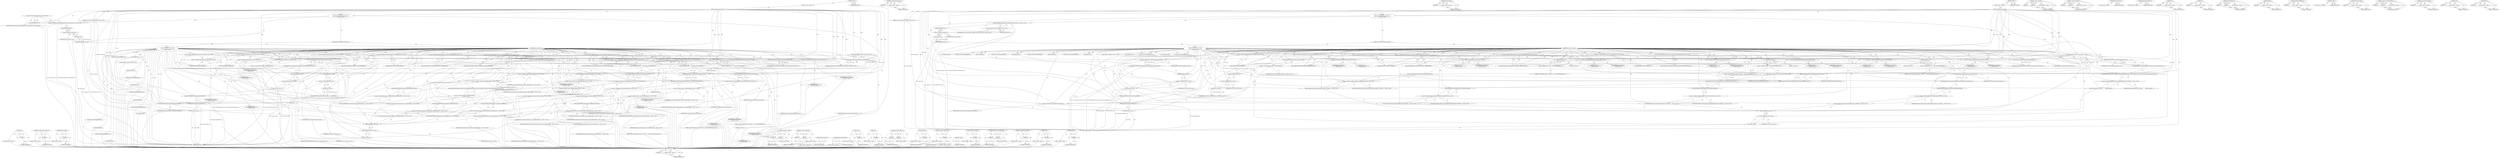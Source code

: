 digraph "DVLOG" {
vulnerable_257 [label=<(METHOD,size)>];
vulnerable_258 [label=<(PARAM,p1)>];
vulnerable_259 [label=<(BLOCK,&lt;empty&gt;,&lt;empty&gt;)>];
vulnerable_260 [label=<(METHOD_RETURN,ANY)>];
vulnerable_216 [label=<(METHOD,RecordRequestDeviceOutcome)>];
vulnerable_217 [label=<(PARAM,p1)>];
vulnerable_218 [label=<(BLOCK,&lt;empty&gt;,&lt;empty&gt;)>];
vulnerable_219 [label=<(METHOD_RETURN,ANY)>];
vulnerable_234 [label=<(METHOD,PostErrorCallback)>];
vulnerable_235 [label=<(PARAM,p1)>];
vulnerable_236 [label=<(BLOCK,&lt;empty&gt;,&lt;empty&gt;)>];
vulnerable_237 [label=<(METHOD_RETURN,ANY)>];
vulnerable_6 [label=<(METHOD,&lt;global&gt;)<SUB>1</SUB>>];
vulnerable_7 [label=<(BLOCK,&lt;empty&gt;,&lt;empty&gt;)<SUB>1</SUB>>];
vulnerable_8 [label=<(METHOD,OnBluetoothChooserEvent)<SUB>1</SUB>>];
vulnerable_9 [label="<(PARAM,BluetoothChooser::Event event)<SUB>2</SUB>>"];
vulnerable_10 [label="<(PARAM,const std::string&amp; device_address)<SUB>3</SUB>>"];
vulnerable_11 [label="<(BLOCK,{
  DCHECK_CURRENTLY_ON(BrowserThread::UI);
  D...,{
  DCHECK_CURRENTLY_ON(BrowserThread::UI);
  D...)<SUB>3</SUB>>"];
vulnerable_12 [label="<(DCHECK_CURRENTLY_ON,DCHECK_CURRENTLY_ON(BrowserThread::UI))<SUB>4</SUB>>"];
vulnerable_13 [label="<(&lt;operator&gt;.fieldAccess,BrowserThread::UI)<SUB>4</SUB>>"];
vulnerable_14 [label="<(IDENTIFIER,BrowserThread,DCHECK_CURRENTLY_ON(BrowserThread::UI))<SUB>4</SUB>>"];
vulnerable_15 [label=<(FIELD_IDENTIFIER,UI,UI)<SUB>4</SUB>>];
vulnerable_16 [label=<(DCHECK,DCHECK(chooser_.get()))<SUB>5</SUB>>];
vulnerable_17 [label=<(get,chooser_.get())<SUB>5</SUB>>];
vulnerable_18 [label=<(&lt;operator&gt;.fieldAccess,chooser_.get)<SUB>5</SUB>>];
vulnerable_19 [label=<(IDENTIFIER,chooser_,chooser_.get())<SUB>5</SUB>>];
vulnerable_20 [label=<(FIELD_IDENTIFIER,get,get)<SUB>5</SUB>>];
vulnerable_21 [label=<(CONTROL_STRUCTURE,SWITCH,switch(event))<SUB>7</SUB>>];
vulnerable_22 [label=<(IDENTIFIER,event,switch(event))<SUB>7</SUB>>];
vulnerable_23 [label="<(BLOCK,{
    case BluetoothChooser::Event::RESCAN:
   ...,{
    case BluetoothChooser::Event::RESCAN:
   ...)<SUB>7</SUB>>"];
vulnerable_24 [label=<(JUMP_TARGET,case)<SUB>8</SUB>>];
vulnerable_25 [label="<(&lt;operator&gt;.fieldAccess,BluetoothChooser::Event::RESCAN)<SUB>8</SUB>>"];
vulnerable_26 [label="<(&lt;operator&gt;.fieldAccess,BluetoothChooser::Event)<SUB>8</SUB>>"];
vulnerable_27 [label="<(IDENTIFIER,BluetoothChooser,{
    case BluetoothChooser::Event::RESCAN:
   ...)<SUB>8</SUB>>"];
vulnerable_28 [label="<(IDENTIFIER,Event,{
    case BluetoothChooser::Event::RESCAN:
   ...)<SUB>8</SUB>>"];
vulnerable_29 [label=<(FIELD_IDENTIFIER,RESCAN,RESCAN)<SUB>8</SUB>>];
vulnerable_30 [label=<(RecordRequestDeviceOutcome,RecordRequestDeviceOutcome(OutcomeFromChooserEv...)<SUB>9</SUB>>];
vulnerable_31 [label=<(OutcomeFromChooserEvent,OutcomeFromChooserEvent(event))<SUB>9</SUB>>];
vulnerable_32 [label=<(IDENTIFIER,event,OutcomeFromChooserEvent(event))<SUB>9</SUB>>];
vulnerable_33 [label=<(clear,device_ids_.clear())<SUB>10</SUB>>];
vulnerable_34 [label=<(&lt;operator&gt;.fieldAccess,device_ids_.clear)<SUB>10</SUB>>];
vulnerable_35 [label=<(IDENTIFIER,device_ids_,device_ids_.clear())<SUB>10</SUB>>];
vulnerable_36 [label=<(FIELD_IDENTIFIER,clear,clear)<SUB>10</SUB>>];
vulnerable_37 [label=<(PopulateConnectedDevices,PopulateConnectedDevices())<SUB>11</SUB>>];
vulnerable_38 [label="<(LOCAL,DCHECK : DCHECK)<SUB>12</SUB>>"];
vulnerable_39 [label=<(StartDeviceDiscovery,StartDeviceDiscovery())<SUB>13</SUB>>];
vulnerable_40 [label=<(RETURN,return;,return;)<SUB>14</SUB>>];
vulnerable_41 [label=<(JUMP_TARGET,case)<SUB>15</SUB>>];
vulnerable_42 [label="<(&lt;operator&gt;.fieldAccess,BluetoothChooser::Event::DENIED_PERMISSION)<SUB>15</SUB>>"];
vulnerable_43 [label="<(&lt;operator&gt;.fieldAccess,BluetoothChooser::Event)<SUB>15</SUB>>"];
vulnerable_44 [label="<(IDENTIFIER,BluetoothChooser,{
    case BluetoothChooser::Event::RESCAN:
   ...)<SUB>15</SUB>>"];
vulnerable_45 [label="<(IDENTIFIER,Event,{
    case BluetoothChooser::Event::RESCAN:
   ...)<SUB>15</SUB>>"];
vulnerable_46 [label=<(FIELD_IDENTIFIER,DENIED_PERMISSION,DENIED_PERMISSION)<SUB>15</SUB>>];
vulnerable_47 [label=<(RecordRequestDeviceOutcome,RecordRequestDeviceOutcome(OutcomeFromChooserEv...)<SUB>16</SUB>>];
vulnerable_48 [label=<(OutcomeFromChooserEvent,OutcomeFromChooserEvent(event))<SUB>16</SUB>>];
vulnerable_49 [label=<(IDENTIFIER,event,OutcomeFromChooserEvent(event))<SUB>16</SUB>>];
vulnerable_50 [label="<(PostErrorCallback,PostErrorCallback(blink::mojom::WebBluetoothRes...)<SUB>17</SUB>>"];
vulnerable_51 [label="<(&lt;operator&gt;.fieldAccess,blink::mojom::WebBluetoothResult::
            ...)<SUB>17</SUB>>"];
vulnerable_52 [label="<(&lt;operator&gt;.fieldAccess,blink::mojom::WebBluetoothResult)<SUB>17</SUB>>"];
vulnerable_53 [label="<(IDENTIFIER,blink,PostErrorCallback(blink::mojom::WebBluetoothRes...)<SUB>17</SUB>>"];
vulnerable_54 [label="<(&lt;operator&gt;.fieldAccess,mojom::WebBluetoothResult)<SUB>17</SUB>>"];
vulnerable_55 [label="<(IDENTIFIER,mojom,PostErrorCallback(blink::mojom::WebBluetoothRes...)<SUB>17</SUB>>"];
vulnerable_56 [label="<(IDENTIFIER,WebBluetoothResult,PostErrorCallback(blink::mojom::WebBluetoothRes...)<SUB>17</SUB>>"];
vulnerable_57 [label=<(FIELD_IDENTIFIER,CHOOSER_NOT_SHOWN_USER_DENIED_PERMISSION_TO_SCAN,CHOOSER_NOT_SHOWN_USER_DENIED_PERMISSION_TO_SCAN)<SUB>18</SUB>>];
vulnerable_58 [label=<(CONTROL_STRUCTURE,BREAK,break;)<SUB>19</SUB>>];
vulnerable_59 [label=<(JUMP_TARGET,case)<SUB>20</SUB>>];
vulnerable_60 [label="<(&lt;operator&gt;.fieldAccess,BluetoothChooser::Event::CANCELLED)<SUB>20</SUB>>"];
vulnerable_61 [label="<(&lt;operator&gt;.fieldAccess,BluetoothChooser::Event)<SUB>20</SUB>>"];
vulnerable_62 [label="<(IDENTIFIER,BluetoothChooser,{
    case BluetoothChooser::Event::RESCAN:
   ...)<SUB>20</SUB>>"];
vulnerable_63 [label="<(IDENTIFIER,Event,{
    case BluetoothChooser::Event::RESCAN:
   ...)<SUB>20</SUB>>"];
vulnerable_64 [label=<(FIELD_IDENTIFIER,CANCELLED,CANCELLED)<SUB>20</SUB>>];
vulnerable_65 [label=<(RecordRequestDeviceOutcome,RecordRequestDeviceOutcome(OutcomeFromChooserEv...)<SUB>21</SUB>>];
vulnerable_66 [label=<(OutcomeFromChooserEvent,OutcomeFromChooserEvent(event))<SUB>21</SUB>>];
vulnerable_67 [label=<(IDENTIFIER,event,OutcomeFromChooserEvent(event))<SUB>21</SUB>>];
vulnerable_68 [label="<(PostErrorCallback,PostErrorCallback(blink::mojom::WebBluetoothRes...)<SUB>22</SUB>>"];
vulnerable_69 [label="<(&lt;operator&gt;.fieldAccess,blink::mojom::WebBluetoothResult::CHOOSER_CANCE...)<SUB>22</SUB>>"];
vulnerable_70 [label="<(&lt;operator&gt;.fieldAccess,blink::mojom::WebBluetoothResult)<SUB>22</SUB>>"];
vulnerable_71 [label="<(IDENTIFIER,blink,PostErrorCallback(blink::mojom::WebBluetoothRes...)<SUB>22</SUB>>"];
vulnerable_72 [label="<(&lt;operator&gt;.fieldAccess,mojom::WebBluetoothResult)<SUB>22</SUB>>"];
vulnerable_73 [label="<(IDENTIFIER,mojom,PostErrorCallback(blink::mojom::WebBluetoothRes...)<SUB>22</SUB>>"];
vulnerable_74 [label="<(IDENTIFIER,WebBluetoothResult,PostErrorCallback(blink::mojom::WebBluetoothRes...)<SUB>22</SUB>>"];
vulnerable_75 [label=<(FIELD_IDENTIFIER,CHOOSER_CANCELLED,CHOOSER_CANCELLED)<SUB>22</SUB>>];
vulnerable_76 [label=<(CONTROL_STRUCTURE,BREAK,break;)<SUB>23</SUB>>];
vulnerable_77 [label=<(JUMP_TARGET,case)<SUB>24</SUB>>];
vulnerable_78 [label="<(&lt;operator&gt;.fieldAccess,BluetoothChooser::Event::SHOW_OVERVIEW_HELP)<SUB>24</SUB>>"];
vulnerable_79 [label="<(&lt;operator&gt;.fieldAccess,BluetoothChooser::Event)<SUB>24</SUB>>"];
vulnerable_80 [label="<(IDENTIFIER,BluetoothChooser,{
    case BluetoothChooser::Event::RESCAN:
   ...)<SUB>24</SUB>>"];
vulnerable_81 [label="<(IDENTIFIER,Event,{
    case BluetoothChooser::Event::RESCAN:
   ...)<SUB>24</SUB>>"];
vulnerable_82 [label=<(FIELD_IDENTIFIER,SHOW_OVERVIEW_HELP,SHOW_OVERVIEW_HELP)<SUB>24</SUB>>];
vulnerable_83 [label=<(&lt;operator&gt;.shiftLeft,DVLOG(1) &lt;&lt; &quot;Overview Help link pressed.&quot;)<SUB>25</SUB>>];
vulnerable_84 [label=<(DVLOG,DVLOG(1))<SUB>25</SUB>>];
vulnerable_85 [label=<(LITERAL,1,DVLOG(1))<SUB>25</SUB>>];
vulnerable_86 [label=<(LITERAL,&quot;Overview Help link pressed.&quot;,DVLOG(1) &lt;&lt; &quot;Overview Help link pressed.&quot;)<SUB>25</SUB>>];
vulnerable_87 [label=<(RecordRequestDeviceOutcome,RecordRequestDeviceOutcome(OutcomeFromChooserEv...)<SUB>26</SUB>>];
vulnerable_88 [label=<(OutcomeFromChooserEvent,OutcomeFromChooserEvent(event))<SUB>26</SUB>>];
vulnerable_89 [label=<(IDENTIFIER,event,OutcomeFromChooserEvent(event))<SUB>26</SUB>>];
vulnerable_90 [label="<(PostErrorCallback,PostErrorCallback(blink::mojom::WebBluetoothRes...)<SUB>27</SUB>>"];
vulnerable_91 [label="<(&lt;operator&gt;.fieldAccess,blink::mojom::WebBluetoothResult::CHOOSER_CANCE...)<SUB>27</SUB>>"];
vulnerable_92 [label="<(&lt;operator&gt;.fieldAccess,blink::mojom::WebBluetoothResult)<SUB>27</SUB>>"];
vulnerable_93 [label="<(IDENTIFIER,blink,PostErrorCallback(blink::mojom::WebBluetoothRes...)<SUB>27</SUB>>"];
vulnerable_94 [label="<(&lt;operator&gt;.fieldAccess,mojom::WebBluetoothResult)<SUB>27</SUB>>"];
vulnerable_95 [label="<(IDENTIFIER,mojom,PostErrorCallback(blink::mojom::WebBluetoothRes...)<SUB>27</SUB>>"];
vulnerable_96 [label="<(IDENTIFIER,WebBluetoothResult,PostErrorCallback(blink::mojom::WebBluetoothRes...)<SUB>27</SUB>>"];
vulnerable_97 [label=<(FIELD_IDENTIFIER,CHOOSER_CANCELLED,CHOOSER_CANCELLED)<SUB>27</SUB>>];
vulnerable_98 [label=<(CONTROL_STRUCTURE,BREAK,break;)<SUB>28</SUB>>];
vulnerable_99 [label=<(JUMP_TARGET,case)<SUB>29</SUB>>];
vulnerable_100 [label="<(&lt;operator&gt;.fieldAccess,BluetoothChooser::Event::SHOW_ADAPTER_OFF_HELP)<SUB>29</SUB>>"];
vulnerable_101 [label="<(&lt;operator&gt;.fieldAccess,BluetoothChooser::Event)<SUB>29</SUB>>"];
vulnerable_102 [label="<(IDENTIFIER,BluetoothChooser,{
    case BluetoothChooser::Event::RESCAN:
   ...)<SUB>29</SUB>>"];
vulnerable_103 [label="<(IDENTIFIER,Event,{
    case BluetoothChooser::Event::RESCAN:
   ...)<SUB>29</SUB>>"];
vulnerable_104 [label=<(FIELD_IDENTIFIER,SHOW_ADAPTER_OFF_HELP,SHOW_ADAPTER_OFF_HELP)<SUB>29</SUB>>];
vulnerable_105 [label=<(&lt;operator&gt;.shiftLeft,DVLOG(1) &lt;&lt; &quot;Adapter Off Help link pressed.&quot;)<SUB>30</SUB>>];
vulnerable_106 [label=<(DVLOG,DVLOG(1))<SUB>30</SUB>>];
vulnerable_107 [label=<(LITERAL,1,DVLOG(1))<SUB>30</SUB>>];
vulnerable_108 [label=<(LITERAL,&quot;Adapter Off Help link pressed.&quot;,DVLOG(1) &lt;&lt; &quot;Adapter Off Help link pressed.&quot;)<SUB>30</SUB>>];
vulnerable_109 [label=<(RecordRequestDeviceOutcome,RecordRequestDeviceOutcome(OutcomeFromChooserEv...)<SUB>31</SUB>>];
vulnerable_110 [label=<(OutcomeFromChooserEvent,OutcomeFromChooserEvent(event))<SUB>31</SUB>>];
vulnerable_111 [label=<(IDENTIFIER,event,OutcomeFromChooserEvent(event))<SUB>31</SUB>>];
vulnerable_112 [label="<(PostErrorCallback,PostErrorCallback(blink::mojom::WebBluetoothRes...)<SUB>32</SUB>>"];
vulnerable_113 [label="<(&lt;operator&gt;.fieldAccess,blink::mojom::WebBluetoothResult::CHOOSER_CANCE...)<SUB>32</SUB>>"];
vulnerable_114 [label="<(&lt;operator&gt;.fieldAccess,blink::mojom::WebBluetoothResult)<SUB>32</SUB>>"];
vulnerable_115 [label="<(IDENTIFIER,blink,PostErrorCallback(blink::mojom::WebBluetoothRes...)<SUB>32</SUB>>"];
vulnerable_116 [label="<(&lt;operator&gt;.fieldAccess,mojom::WebBluetoothResult)<SUB>32</SUB>>"];
vulnerable_117 [label="<(IDENTIFIER,mojom,PostErrorCallback(blink::mojom::WebBluetoothRes...)<SUB>32</SUB>>"];
vulnerable_118 [label="<(IDENTIFIER,WebBluetoothResult,PostErrorCallback(blink::mojom::WebBluetoothRes...)<SUB>32</SUB>>"];
vulnerable_119 [label=<(FIELD_IDENTIFIER,CHOOSER_CANCELLED,CHOOSER_CANCELLED)<SUB>32</SUB>>];
vulnerable_120 [label=<(CONTROL_STRUCTURE,BREAK,break;)<SUB>33</SUB>>];
vulnerable_121 [label=<(JUMP_TARGET,case)<SUB>34</SUB>>];
vulnerable_122 [label="<(&lt;operator&gt;.fieldAccess,BluetoothChooser::Event::SHOW_NEED_LOCATION_HELP)<SUB>34</SUB>>"];
vulnerable_123 [label="<(&lt;operator&gt;.fieldAccess,BluetoothChooser::Event)<SUB>34</SUB>>"];
vulnerable_124 [label="<(IDENTIFIER,BluetoothChooser,{
    case BluetoothChooser::Event::RESCAN:
   ...)<SUB>34</SUB>>"];
vulnerable_125 [label="<(IDENTIFIER,Event,{
    case BluetoothChooser::Event::RESCAN:
   ...)<SUB>34</SUB>>"];
vulnerable_126 [label=<(FIELD_IDENTIFIER,SHOW_NEED_LOCATION_HELP,SHOW_NEED_LOCATION_HELP)<SUB>34</SUB>>];
vulnerable_127 [label=<(&lt;operator&gt;.shiftLeft,DVLOG(1) &lt;&lt; &quot;Need Location Help link pressed.&quot;)<SUB>35</SUB>>];
vulnerable_128 [label=<(DVLOG,DVLOG(1))<SUB>35</SUB>>];
vulnerable_129 [label=<(LITERAL,1,DVLOG(1))<SUB>35</SUB>>];
vulnerable_130 [label=<(LITERAL,&quot;Need Location Help link pressed.&quot;,DVLOG(1) &lt;&lt; &quot;Need Location Help link pressed.&quot;)<SUB>35</SUB>>];
vulnerable_131 [label=<(RecordRequestDeviceOutcome,RecordRequestDeviceOutcome(OutcomeFromChooserEv...)<SUB>36</SUB>>];
vulnerable_132 [label=<(OutcomeFromChooserEvent,OutcomeFromChooserEvent(event))<SUB>36</SUB>>];
vulnerable_133 [label=<(IDENTIFIER,event,OutcomeFromChooserEvent(event))<SUB>36</SUB>>];
vulnerable_134 [label="<(PostErrorCallback,PostErrorCallback(blink::mojom::WebBluetoothRes...)<SUB>37</SUB>>"];
vulnerable_135 [label="<(&lt;operator&gt;.fieldAccess,blink::mojom::WebBluetoothResult::CHOOSER_CANCE...)<SUB>37</SUB>>"];
vulnerable_136 [label="<(&lt;operator&gt;.fieldAccess,blink::mojom::WebBluetoothResult)<SUB>37</SUB>>"];
vulnerable_137 [label="<(IDENTIFIER,blink,PostErrorCallback(blink::mojom::WebBluetoothRes...)<SUB>37</SUB>>"];
vulnerable_138 [label="<(&lt;operator&gt;.fieldAccess,mojom::WebBluetoothResult)<SUB>37</SUB>>"];
vulnerable_139 [label="<(IDENTIFIER,mojom,PostErrorCallback(blink::mojom::WebBluetoothRes...)<SUB>37</SUB>>"];
vulnerable_140 [label="<(IDENTIFIER,WebBluetoothResult,PostErrorCallback(blink::mojom::WebBluetoothRes...)<SUB>37</SUB>>"];
vulnerable_141 [label=<(FIELD_IDENTIFIER,CHOOSER_CANCELLED,CHOOSER_CANCELLED)<SUB>37</SUB>>];
vulnerable_142 [label=<(CONTROL_STRUCTURE,BREAK,break;)<SUB>38</SUB>>];
vulnerable_143 [label=<(JUMP_TARGET,case)<SUB>39</SUB>>];
vulnerable_144 [label="<(&lt;operator&gt;.fieldAccess,BluetoothChooser::Event::SELECTED)<SUB>39</SUB>>"];
vulnerable_145 [label="<(&lt;operator&gt;.fieldAccess,BluetoothChooser::Event)<SUB>39</SUB>>"];
vulnerable_146 [label="<(IDENTIFIER,BluetoothChooser,{
    case BluetoothChooser::Event::RESCAN:
   ...)<SUB>39</SUB>>"];
vulnerable_147 [label="<(IDENTIFIER,Event,{
    case BluetoothChooser::Event::RESCAN:
   ...)<SUB>39</SUB>>"];
vulnerable_148 [label=<(FIELD_IDENTIFIER,SELECTED,SELECTED)<SUB>39</SUB>>];
vulnerable_149 [label=<(RecordNumOfDevices,RecordNumOfDevices(options_-&gt;accept_all_devices...)<SUB>40</SUB>>];
vulnerable_150 [label=<(&lt;operator&gt;.indirectFieldAccess,options_-&gt;accept_all_devices)<SUB>40</SUB>>];
vulnerable_151 [label=<(IDENTIFIER,options_,RecordNumOfDevices(options_-&gt;accept_all_devices...)<SUB>40</SUB>>];
vulnerable_152 [label=<(FIELD_IDENTIFIER,accept_all_devices,accept_all_devices)<SUB>40</SUB>>];
vulnerable_153 [label=<(size,device_ids_.size())<SUB>40</SUB>>];
vulnerable_154 [label=<(&lt;operator&gt;.fieldAccess,device_ids_.size)<SUB>40</SUB>>];
vulnerable_155 [label=<(IDENTIFIER,device_ids_,device_ids_.size())<SUB>40</SUB>>];
vulnerable_156 [label=<(FIELD_IDENTIFIER,size,size)<SUB>40</SUB>>];
vulnerable_157 [label=<(PostSuccessCallback,PostSuccessCallback(device_address))<SUB>41</SUB>>];
vulnerable_158 [label=<(IDENTIFIER,device_address,PostSuccessCallback(device_address))<SUB>41</SUB>>];
vulnerable_159 [label=<(CONTROL_STRUCTURE,BREAK,break;)<SUB>42</SUB>>];
vulnerable_160 [label=<(reset,chooser_.reset())<SUB>44</SUB>>];
vulnerable_161 [label=<(&lt;operator&gt;.fieldAccess,chooser_.reset)<SUB>44</SUB>>];
vulnerable_162 [label=<(IDENTIFIER,chooser_,chooser_.reset())<SUB>44</SUB>>];
vulnerable_163 [label=<(FIELD_IDENTIFIER,reset,reset)<SUB>44</SUB>>];
vulnerable_164 [label=<(METHOD_RETURN,void)<SUB>1</SUB>>];
vulnerable_166 [label=<(METHOD_RETURN,ANY)<SUB>1</SUB>>];
vulnerable_238 [label=<(METHOD,&lt;operator&gt;.shiftLeft)>];
vulnerable_239 [label=<(PARAM,p1)>];
vulnerable_240 [label=<(PARAM,p2)>];
vulnerable_241 [label=<(BLOCK,&lt;empty&gt;,&lt;empty&gt;)>];
vulnerable_242 [label=<(METHOD_RETURN,ANY)>];
vulnerable_203 [label=<(METHOD,&lt;operator&gt;.fieldAccess)>];
vulnerable_204 [label=<(PARAM,p1)>];
vulnerable_205 [label=<(PARAM,p2)>];
vulnerable_206 [label=<(BLOCK,&lt;empty&gt;,&lt;empty&gt;)>];
vulnerable_207 [label=<(METHOD_RETURN,ANY)>];
vulnerable_231 [label=<(METHOD,StartDeviceDiscovery)>];
vulnerable_232 [label=<(BLOCK,&lt;empty&gt;,&lt;empty&gt;)>];
vulnerable_233 [label=<(METHOD_RETURN,ANY)>];
vulnerable_228 [label=<(METHOD,PopulateConnectedDevices)>];
vulnerable_229 [label=<(BLOCK,&lt;empty&gt;,&lt;empty&gt;)>];
vulnerable_230 [label=<(METHOD_RETURN,ANY)>];
vulnerable_224 [label=<(METHOD,clear)>];
vulnerable_225 [label=<(PARAM,p1)>];
vulnerable_226 [label=<(BLOCK,&lt;empty&gt;,&lt;empty&gt;)>];
vulnerable_227 [label=<(METHOD_RETURN,ANY)>];
vulnerable_212 [label=<(METHOD,get)>];
vulnerable_213 [label=<(PARAM,p1)>];
vulnerable_214 [label=<(BLOCK,&lt;empty&gt;,&lt;empty&gt;)>];
vulnerable_215 [label=<(METHOD_RETURN,ANY)>];
vulnerable_247 [label=<(METHOD,RecordNumOfDevices)>];
vulnerable_248 [label=<(PARAM,p1)>];
vulnerable_249 [label=<(PARAM,p2)>];
vulnerable_250 [label=<(BLOCK,&lt;empty&gt;,&lt;empty&gt;)>];
vulnerable_251 [label=<(METHOD_RETURN,ANY)>];
vulnerable_208 [label=<(METHOD,DCHECK)>];
vulnerable_209 [label=<(PARAM,p1)>];
vulnerable_210 [label=<(BLOCK,&lt;empty&gt;,&lt;empty&gt;)>];
vulnerable_211 [label=<(METHOD_RETURN,ANY)>];
vulnerable_199 [label=<(METHOD,DCHECK_CURRENTLY_ON)>];
vulnerable_200 [label=<(PARAM,p1)>];
vulnerable_201 [label=<(BLOCK,&lt;empty&gt;,&lt;empty&gt;)>];
vulnerable_202 [label=<(METHOD_RETURN,ANY)>];
vulnerable_193 [label=<(METHOD,&lt;global&gt;)<SUB>1</SUB>>];
vulnerable_194 [label=<(BLOCK,&lt;empty&gt;,&lt;empty&gt;)>];
vulnerable_195 [label=<(METHOD_RETURN,ANY)>];
vulnerable_261 [label=<(METHOD,PostSuccessCallback)>];
vulnerable_262 [label=<(PARAM,p1)>];
vulnerable_263 [label=<(BLOCK,&lt;empty&gt;,&lt;empty&gt;)>];
vulnerable_264 [label=<(METHOD_RETURN,ANY)>];
vulnerable_252 [label=<(METHOD,&lt;operator&gt;.indirectFieldAccess)>];
vulnerable_253 [label=<(PARAM,p1)>];
vulnerable_254 [label=<(PARAM,p2)>];
vulnerable_255 [label=<(BLOCK,&lt;empty&gt;,&lt;empty&gt;)>];
vulnerable_256 [label=<(METHOD_RETURN,ANY)>];
vulnerable_220 [label=<(METHOD,OutcomeFromChooserEvent)>];
vulnerable_221 [label=<(PARAM,p1)>];
vulnerable_222 [label=<(BLOCK,&lt;empty&gt;,&lt;empty&gt;)>];
vulnerable_223 [label=<(METHOD_RETURN,ANY)>];
vulnerable_265 [label=<(METHOD,reset)>];
vulnerable_266 [label=<(PARAM,p1)>];
vulnerable_267 [label=<(BLOCK,&lt;empty&gt;,&lt;empty&gt;)>];
vulnerable_268 [label=<(METHOD_RETURN,ANY)>];
vulnerable_243 [label=<(METHOD,DVLOG)>];
vulnerable_244 [label=<(PARAM,p1)>];
vulnerable_245 [label=<(BLOCK,&lt;empty&gt;,&lt;empty&gt;)>];
vulnerable_246 [label=<(METHOD_RETURN,ANY)>];
fixed_233 [label=<(METHOD,size)>];
fixed_234 [label=<(PARAM,p1)>];
fixed_235 [label=<(BLOCK,&lt;empty&gt;,&lt;empty&gt;)>];
fixed_236 [label=<(METHOD_RETURN,ANY)>];
fixed_192 [label=<(METHOD,RecordRequestDeviceOutcome)>];
fixed_193 [label=<(PARAM,p1)>];
fixed_194 [label=<(BLOCK,&lt;empty&gt;,&lt;empty&gt;)>];
fixed_195 [label=<(METHOD_RETURN,ANY)>];
fixed_210 [label=<(METHOD,PostErrorCallback)>];
fixed_211 [label=<(PARAM,p1)>];
fixed_212 [label=<(BLOCK,&lt;empty&gt;,&lt;empty&gt;)>];
fixed_213 [label=<(METHOD_RETURN,ANY)>];
fixed_6 [label=<(METHOD,&lt;global&gt;)<SUB>1</SUB>>];
fixed_7 [label=<(BLOCK,&lt;empty&gt;,&lt;empty&gt;)<SUB>1</SUB>>];
fixed_8 [label=<(METHOD,OnBluetoothChooserEvent)<SUB>1</SUB>>];
fixed_9 [label="<(PARAM,BluetoothChooser::Event event)<SUB>2</SUB>>"];
fixed_10 [label="<(PARAM,const std::string&amp; device_address)<SUB>3</SUB>>"];
fixed_11 [label="<(BLOCK,{
  DCHECK_CURRENTLY_ON(BrowserThread::UI);
  D...,{
  DCHECK_CURRENTLY_ON(BrowserThread::UI);
  D...)<SUB>3</SUB>>"];
fixed_12 [label="<(DCHECK_CURRENTLY_ON,DCHECK_CURRENTLY_ON(BrowserThread::UI))<SUB>4</SUB>>"];
fixed_13 [label="<(&lt;operator&gt;.fieldAccess,BrowserThread::UI)<SUB>4</SUB>>"];
fixed_14 [label="<(IDENTIFIER,BrowserThread,DCHECK_CURRENTLY_ON(BrowserThread::UI))<SUB>4</SUB>>"];
fixed_15 [label=<(FIELD_IDENTIFIER,UI,UI)<SUB>4</SUB>>];
fixed_16 [label=<(DCHECK,DCHECK(chooser_.get()))<SUB>5</SUB>>];
fixed_17 [label=<(get,chooser_.get())<SUB>5</SUB>>];
fixed_18 [label=<(&lt;operator&gt;.fieldAccess,chooser_.get)<SUB>5</SUB>>];
fixed_19 [label=<(IDENTIFIER,chooser_,chooser_.get())<SUB>5</SUB>>];
fixed_20 [label=<(FIELD_IDENTIFIER,get,get)<SUB>5</SUB>>];
fixed_21 [label=<(CONTROL_STRUCTURE,SWITCH,switch(event))<SUB>7</SUB>>];
fixed_22 [label=<(IDENTIFIER,event,switch(event))<SUB>7</SUB>>];
fixed_23 [label="<(BLOCK,{
    case BluetoothChooser::Event::RESCAN:
   ...,{
    case BluetoothChooser::Event::RESCAN:
   ...)<SUB>7</SUB>>"];
fixed_24 [label=<(JUMP_TARGET,case)<SUB>8</SUB>>];
fixed_25 [label="<(&lt;operator&gt;.fieldAccess,BluetoothChooser::Event::RESCAN)<SUB>8</SUB>>"];
fixed_26 [label="<(&lt;operator&gt;.fieldAccess,BluetoothChooser::Event)<SUB>8</SUB>>"];
fixed_27 [label="<(IDENTIFIER,BluetoothChooser,{
    case BluetoothChooser::Event::RESCAN:
   ...)<SUB>8</SUB>>"];
fixed_28 [label="<(IDENTIFIER,Event,{
    case BluetoothChooser::Event::RESCAN:
   ...)<SUB>8</SUB>>"];
fixed_29 [label=<(FIELD_IDENTIFIER,RESCAN,RESCAN)<SUB>8</SUB>>];
fixed_30 [label=<(RecordRequestDeviceOutcome,RecordRequestDeviceOutcome(OutcomeFromChooserEv...)<SUB>9</SUB>>];
fixed_31 [label=<(OutcomeFromChooserEvent,OutcomeFromChooserEvent(event))<SUB>9</SUB>>];
fixed_32 [label=<(IDENTIFIER,event,OutcomeFromChooserEvent(event))<SUB>9</SUB>>];
fixed_33 [label=<(clear,device_ids_.clear())<SUB>10</SUB>>];
fixed_34 [label=<(&lt;operator&gt;.fieldAccess,device_ids_.clear)<SUB>10</SUB>>];
fixed_35 [label=<(IDENTIFIER,device_ids_,device_ids_.clear())<SUB>10</SUB>>];
fixed_36 [label=<(FIELD_IDENTIFIER,clear,clear)<SUB>10</SUB>>];
fixed_37 [label=<(PopulateConnectedDevices,PopulateConnectedDevices())<SUB>11</SUB>>];
fixed_38 [label="<(LOCAL,DCHECK : DCHECK)<SUB>12</SUB>>"];
fixed_39 [label=<(StartDeviceDiscovery,StartDeviceDiscovery())<SUB>13</SUB>>];
fixed_40 [label=<(RETURN,return;,return;)<SUB>14</SUB>>];
fixed_41 [label=<(JUMP_TARGET,case)<SUB>15</SUB>>];
fixed_42 [label="<(&lt;operator&gt;.fieldAccess,BluetoothChooser::Event::DENIED_PERMISSION)<SUB>15</SUB>>"];
fixed_43 [label="<(&lt;operator&gt;.fieldAccess,BluetoothChooser::Event)<SUB>15</SUB>>"];
fixed_44 [label="<(IDENTIFIER,BluetoothChooser,{
    case BluetoothChooser::Event::RESCAN:
   ...)<SUB>15</SUB>>"];
fixed_45 [label="<(IDENTIFIER,Event,{
    case BluetoothChooser::Event::RESCAN:
   ...)<SUB>15</SUB>>"];
fixed_46 [label=<(FIELD_IDENTIFIER,DENIED_PERMISSION,DENIED_PERMISSION)<SUB>15</SUB>>];
fixed_47 [label=<(RecordRequestDeviceOutcome,RecordRequestDeviceOutcome(OutcomeFromChooserEv...)<SUB>16</SUB>>];
fixed_48 [label=<(OutcomeFromChooserEvent,OutcomeFromChooserEvent(event))<SUB>16</SUB>>];
fixed_49 [label=<(IDENTIFIER,event,OutcomeFromChooserEvent(event))<SUB>16</SUB>>];
fixed_50 [label=<(PostErrorCallback,PostErrorCallback(
          WebBluetoothResult...)<SUB>17</SUB>>];
fixed_51 [label="<(&lt;operator&gt;.fieldAccess,WebBluetoothResult::CHOOSER_NOT_SHOWN_USER_DENI...)<SUB>18</SUB>>"];
fixed_52 [label=<(IDENTIFIER,WebBluetoothResult,PostErrorCallback(
          WebBluetoothResult...)<SUB>18</SUB>>];
fixed_53 [label=<(FIELD_IDENTIFIER,CHOOSER_NOT_SHOWN_USER_DENIED_PERMISSION_TO_SCAN,CHOOSER_NOT_SHOWN_USER_DENIED_PERMISSION_TO_SCAN)<SUB>18</SUB>>];
fixed_54 [label=<(CONTROL_STRUCTURE,BREAK,break;)<SUB>19</SUB>>];
fixed_55 [label=<(JUMP_TARGET,case)<SUB>20</SUB>>];
fixed_56 [label="<(&lt;operator&gt;.fieldAccess,BluetoothChooser::Event::CANCELLED)<SUB>20</SUB>>"];
fixed_57 [label="<(&lt;operator&gt;.fieldAccess,BluetoothChooser::Event)<SUB>20</SUB>>"];
fixed_58 [label="<(IDENTIFIER,BluetoothChooser,{
    case BluetoothChooser::Event::RESCAN:
   ...)<SUB>20</SUB>>"];
fixed_59 [label="<(IDENTIFIER,Event,{
    case BluetoothChooser::Event::RESCAN:
   ...)<SUB>20</SUB>>"];
fixed_60 [label=<(FIELD_IDENTIFIER,CANCELLED,CANCELLED)<SUB>20</SUB>>];
fixed_61 [label=<(RecordRequestDeviceOutcome,RecordRequestDeviceOutcome(OutcomeFromChooserEv...)<SUB>21</SUB>>];
fixed_62 [label=<(OutcomeFromChooserEvent,OutcomeFromChooserEvent(event))<SUB>21</SUB>>];
fixed_63 [label=<(IDENTIFIER,event,OutcomeFromChooserEvent(event))<SUB>21</SUB>>];
fixed_64 [label="<(PostErrorCallback,PostErrorCallback(WebBluetoothResult::CHOOSER_C...)<SUB>22</SUB>>"];
fixed_65 [label="<(&lt;operator&gt;.fieldAccess,WebBluetoothResult::CHOOSER_CANCELLED)<SUB>22</SUB>>"];
fixed_66 [label="<(IDENTIFIER,WebBluetoothResult,PostErrorCallback(WebBluetoothResult::CHOOSER_C...)<SUB>22</SUB>>"];
fixed_67 [label=<(FIELD_IDENTIFIER,CHOOSER_CANCELLED,CHOOSER_CANCELLED)<SUB>22</SUB>>];
fixed_68 [label=<(CONTROL_STRUCTURE,BREAK,break;)<SUB>23</SUB>>];
fixed_69 [label=<(JUMP_TARGET,case)<SUB>24</SUB>>];
fixed_70 [label="<(&lt;operator&gt;.fieldAccess,BluetoothChooser::Event::SHOW_OVERVIEW_HELP)<SUB>24</SUB>>"];
fixed_71 [label="<(&lt;operator&gt;.fieldAccess,BluetoothChooser::Event)<SUB>24</SUB>>"];
fixed_72 [label="<(IDENTIFIER,BluetoothChooser,{
    case BluetoothChooser::Event::RESCAN:
   ...)<SUB>24</SUB>>"];
fixed_73 [label="<(IDENTIFIER,Event,{
    case BluetoothChooser::Event::RESCAN:
   ...)<SUB>24</SUB>>"];
fixed_74 [label=<(FIELD_IDENTIFIER,SHOW_OVERVIEW_HELP,SHOW_OVERVIEW_HELP)<SUB>24</SUB>>];
fixed_75 [label=<(&lt;operator&gt;.shiftLeft,DVLOG(1) &lt;&lt; &quot;Overview Help link pressed.&quot;)<SUB>25</SUB>>];
fixed_76 [label=<(DVLOG,DVLOG(1))<SUB>25</SUB>>];
fixed_77 [label=<(LITERAL,1,DVLOG(1))<SUB>25</SUB>>];
fixed_78 [label=<(LITERAL,&quot;Overview Help link pressed.&quot;,DVLOG(1) &lt;&lt; &quot;Overview Help link pressed.&quot;)<SUB>25</SUB>>];
fixed_79 [label=<(RecordRequestDeviceOutcome,RecordRequestDeviceOutcome(OutcomeFromChooserEv...)<SUB>26</SUB>>];
fixed_80 [label=<(OutcomeFromChooserEvent,OutcomeFromChooserEvent(event))<SUB>26</SUB>>];
fixed_81 [label=<(IDENTIFIER,event,OutcomeFromChooserEvent(event))<SUB>26</SUB>>];
fixed_82 [label="<(PostErrorCallback,PostErrorCallback(WebBluetoothResult::CHOOSER_C...)<SUB>27</SUB>>"];
fixed_83 [label="<(&lt;operator&gt;.fieldAccess,WebBluetoothResult::CHOOSER_CANCELLED)<SUB>27</SUB>>"];
fixed_84 [label="<(IDENTIFIER,WebBluetoothResult,PostErrorCallback(WebBluetoothResult::CHOOSER_C...)<SUB>27</SUB>>"];
fixed_85 [label=<(FIELD_IDENTIFIER,CHOOSER_CANCELLED,CHOOSER_CANCELLED)<SUB>27</SUB>>];
fixed_86 [label=<(CONTROL_STRUCTURE,BREAK,break;)<SUB>28</SUB>>];
fixed_87 [label=<(JUMP_TARGET,case)<SUB>29</SUB>>];
fixed_88 [label="<(&lt;operator&gt;.fieldAccess,BluetoothChooser::Event::SHOW_ADAPTER_OFF_HELP)<SUB>29</SUB>>"];
fixed_89 [label="<(&lt;operator&gt;.fieldAccess,BluetoothChooser::Event)<SUB>29</SUB>>"];
fixed_90 [label="<(IDENTIFIER,BluetoothChooser,{
    case BluetoothChooser::Event::RESCAN:
   ...)<SUB>29</SUB>>"];
fixed_91 [label="<(IDENTIFIER,Event,{
    case BluetoothChooser::Event::RESCAN:
   ...)<SUB>29</SUB>>"];
fixed_92 [label=<(FIELD_IDENTIFIER,SHOW_ADAPTER_OFF_HELP,SHOW_ADAPTER_OFF_HELP)<SUB>29</SUB>>];
fixed_93 [label=<(&lt;operator&gt;.shiftLeft,DVLOG(1) &lt;&lt; &quot;Adapter Off Help link pressed.&quot;)<SUB>30</SUB>>];
fixed_94 [label=<(DVLOG,DVLOG(1))<SUB>30</SUB>>];
fixed_95 [label=<(LITERAL,1,DVLOG(1))<SUB>30</SUB>>];
fixed_96 [label=<(LITERAL,&quot;Adapter Off Help link pressed.&quot;,DVLOG(1) &lt;&lt; &quot;Adapter Off Help link pressed.&quot;)<SUB>30</SUB>>];
fixed_97 [label=<(RecordRequestDeviceOutcome,RecordRequestDeviceOutcome(OutcomeFromChooserEv...)<SUB>31</SUB>>];
fixed_98 [label=<(OutcomeFromChooserEvent,OutcomeFromChooserEvent(event))<SUB>31</SUB>>];
fixed_99 [label=<(IDENTIFIER,event,OutcomeFromChooserEvent(event))<SUB>31</SUB>>];
fixed_100 [label="<(PostErrorCallback,PostErrorCallback(WebBluetoothResult::CHOOSER_C...)<SUB>32</SUB>>"];
fixed_101 [label="<(&lt;operator&gt;.fieldAccess,WebBluetoothResult::CHOOSER_CANCELLED)<SUB>32</SUB>>"];
fixed_102 [label="<(IDENTIFIER,WebBluetoothResult,PostErrorCallback(WebBluetoothResult::CHOOSER_C...)<SUB>32</SUB>>"];
fixed_103 [label=<(FIELD_IDENTIFIER,CHOOSER_CANCELLED,CHOOSER_CANCELLED)<SUB>32</SUB>>];
fixed_104 [label=<(CONTROL_STRUCTURE,BREAK,break;)<SUB>33</SUB>>];
fixed_105 [label=<(JUMP_TARGET,case)<SUB>34</SUB>>];
fixed_106 [label="<(&lt;operator&gt;.fieldAccess,BluetoothChooser::Event::SHOW_NEED_LOCATION_HELP)<SUB>34</SUB>>"];
fixed_107 [label="<(&lt;operator&gt;.fieldAccess,BluetoothChooser::Event)<SUB>34</SUB>>"];
fixed_108 [label="<(IDENTIFIER,BluetoothChooser,{
    case BluetoothChooser::Event::RESCAN:
   ...)<SUB>34</SUB>>"];
fixed_109 [label="<(IDENTIFIER,Event,{
    case BluetoothChooser::Event::RESCAN:
   ...)<SUB>34</SUB>>"];
fixed_110 [label=<(FIELD_IDENTIFIER,SHOW_NEED_LOCATION_HELP,SHOW_NEED_LOCATION_HELP)<SUB>34</SUB>>];
fixed_111 [label=<(&lt;operator&gt;.shiftLeft,DVLOG(1) &lt;&lt; &quot;Need Location Help link pressed.&quot;)<SUB>35</SUB>>];
fixed_112 [label=<(DVLOG,DVLOG(1))<SUB>35</SUB>>];
fixed_113 [label=<(LITERAL,1,DVLOG(1))<SUB>35</SUB>>];
fixed_114 [label=<(LITERAL,&quot;Need Location Help link pressed.&quot;,DVLOG(1) &lt;&lt; &quot;Need Location Help link pressed.&quot;)<SUB>35</SUB>>];
fixed_115 [label=<(RecordRequestDeviceOutcome,RecordRequestDeviceOutcome(OutcomeFromChooserEv...)<SUB>36</SUB>>];
fixed_116 [label=<(OutcomeFromChooserEvent,OutcomeFromChooserEvent(event))<SUB>36</SUB>>];
fixed_117 [label=<(IDENTIFIER,event,OutcomeFromChooserEvent(event))<SUB>36</SUB>>];
fixed_118 [label="<(PostErrorCallback,PostErrorCallback(WebBluetoothResult::CHOOSER_C...)<SUB>37</SUB>>"];
fixed_119 [label="<(&lt;operator&gt;.fieldAccess,WebBluetoothResult::CHOOSER_CANCELLED)<SUB>37</SUB>>"];
fixed_120 [label="<(IDENTIFIER,WebBluetoothResult,PostErrorCallback(WebBluetoothResult::CHOOSER_C...)<SUB>37</SUB>>"];
fixed_121 [label=<(FIELD_IDENTIFIER,CHOOSER_CANCELLED,CHOOSER_CANCELLED)<SUB>37</SUB>>];
fixed_122 [label=<(CONTROL_STRUCTURE,BREAK,break;)<SUB>38</SUB>>];
fixed_123 [label=<(JUMP_TARGET,case)<SUB>39</SUB>>];
fixed_124 [label="<(&lt;operator&gt;.fieldAccess,BluetoothChooser::Event::SELECTED)<SUB>39</SUB>>"];
fixed_125 [label="<(&lt;operator&gt;.fieldAccess,BluetoothChooser::Event)<SUB>39</SUB>>"];
fixed_126 [label="<(IDENTIFIER,BluetoothChooser,{
    case BluetoothChooser::Event::RESCAN:
   ...)<SUB>39</SUB>>"];
fixed_127 [label="<(IDENTIFIER,Event,{
    case BluetoothChooser::Event::RESCAN:
   ...)<SUB>39</SUB>>"];
fixed_128 [label=<(FIELD_IDENTIFIER,SELECTED,SELECTED)<SUB>39</SUB>>];
fixed_129 [label=<(RecordNumOfDevices,RecordNumOfDevices(options_-&gt;accept_all_devices...)<SUB>40</SUB>>];
fixed_130 [label=<(&lt;operator&gt;.indirectFieldAccess,options_-&gt;accept_all_devices)<SUB>40</SUB>>];
fixed_131 [label=<(IDENTIFIER,options_,RecordNumOfDevices(options_-&gt;accept_all_devices...)<SUB>40</SUB>>];
fixed_132 [label=<(FIELD_IDENTIFIER,accept_all_devices,accept_all_devices)<SUB>40</SUB>>];
fixed_133 [label=<(size,device_ids_.size())<SUB>40</SUB>>];
fixed_134 [label=<(&lt;operator&gt;.fieldAccess,device_ids_.size)<SUB>40</SUB>>];
fixed_135 [label=<(IDENTIFIER,device_ids_,device_ids_.size())<SUB>40</SUB>>];
fixed_136 [label=<(FIELD_IDENTIFIER,size,size)<SUB>40</SUB>>];
fixed_137 [label=<(PostSuccessCallback,PostSuccessCallback(device_address))<SUB>41</SUB>>];
fixed_138 [label=<(IDENTIFIER,device_address,PostSuccessCallback(device_address))<SUB>41</SUB>>];
fixed_139 [label=<(CONTROL_STRUCTURE,BREAK,break;)<SUB>42</SUB>>];
fixed_140 [label=<(reset,chooser_.reset())<SUB>44</SUB>>];
fixed_141 [label=<(&lt;operator&gt;.fieldAccess,chooser_.reset)<SUB>44</SUB>>];
fixed_142 [label=<(IDENTIFIER,chooser_,chooser_.reset())<SUB>44</SUB>>];
fixed_143 [label=<(FIELD_IDENTIFIER,reset,reset)<SUB>44</SUB>>];
fixed_144 [label=<(METHOD_RETURN,void)<SUB>1</SUB>>];
fixed_146 [label=<(METHOD_RETURN,ANY)<SUB>1</SUB>>];
fixed_214 [label=<(METHOD,&lt;operator&gt;.shiftLeft)>];
fixed_215 [label=<(PARAM,p1)>];
fixed_216 [label=<(PARAM,p2)>];
fixed_217 [label=<(BLOCK,&lt;empty&gt;,&lt;empty&gt;)>];
fixed_218 [label=<(METHOD_RETURN,ANY)>];
fixed_179 [label=<(METHOD,&lt;operator&gt;.fieldAccess)>];
fixed_180 [label=<(PARAM,p1)>];
fixed_181 [label=<(PARAM,p2)>];
fixed_182 [label=<(BLOCK,&lt;empty&gt;,&lt;empty&gt;)>];
fixed_183 [label=<(METHOD_RETURN,ANY)>];
fixed_207 [label=<(METHOD,StartDeviceDiscovery)>];
fixed_208 [label=<(BLOCK,&lt;empty&gt;,&lt;empty&gt;)>];
fixed_209 [label=<(METHOD_RETURN,ANY)>];
fixed_204 [label=<(METHOD,PopulateConnectedDevices)>];
fixed_205 [label=<(BLOCK,&lt;empty&gt;,&lt;empty&gt;)>];
fixed_206 [label=<(METHOD_RETURN,ANY)>];
fixed_200 [label=<(METHOD,clear)>];
fixed_201 [label=<(PARAM,p1)>];
fixed_202 [label=<(BLOCK,&lt;empty&gt;,&lt;empty&gt;)>];
fixed_203 [label=<(METHOD_RETURN,ANY)>];
fixed_188 [label=<(METHOD,get)>];
fixed_189 [label=<(PARAM,p1)>];
fixed_190 [label=<(BLOCK,&lt;empty&gt;,&lt;empty&gt;)>];
fixed_191 [label=<(METHOD_RETURN,ANY)>];
fixed_223 [label=<(METHOD,RecordNumOfDevices)>];
fixed_224 [label=<(PARAM,p1)>];
fixed_225 [label=<(PARAM,p2)>];
fixed_226 [label=<(BLOCK,&lt;empty&gt;,&lt;empty&gt;)>];
fixed_227 [label=<(METHOD_RETURN,ANY)>];
fixed_184 [label=<(METHOD,DCHECK)>];
fixed_185 [label=<(PARAM,p1)>];
fixed_186 [label=<(BLOCK,&lt;empty&gt;,&lt;empty&gt;)>];
fixed_187 [label=<(METHOD_RETURN,ANY)>];
fixed_175 [label=<(METHOD,DCHECK_CURRENTLY_ON)>];
fixed_176 [label=<(PARAM,p1)>];
fixed_177 [label=<(BLOCK,&lt;empty&gt;,&lt;empty&gt;)>];
fixed_178 [label=<(METHOD_RETURN,ANY)>];
fixed_169 [label=<(METHOD,&lt;global&gt;)<SUB>1</SUB>>];
fixed_170 [label=<(BLOCK,&lt;empty&gt;,&lt;empty&gt;)>];
fixed_171 [label=<(METHOD_RETURN,ANY)>];
fixed_237 [label=<(METHOD,PostSuccessCallback)>];
fixed_238 [label=<(PARAM,p1)>];
fixed_239 [label=<(BLOCK,&lt;empty&gt;,&lt;empty&gt;)>];
fixed_240 [label=<(METHOD_RETURN,ANY)>];
fixed_228 [label=<(METHOD,&lt;operator&gt;.indirectFieldAccess)>];
fixed_229 [label=<(PARAM,p1)>];
fixed_230 [label=<(PARAM,p2)>];
fixed_231 [label=<(BLOCK,&lt;empty&gt;,&lt;empty&gt;)>];
fixed_232 [label=<(METHOD_RETURN,ANY)>];
fixed_196 [label=<(METHOD,OutcomeFromChooserEvent)>];
fixed_197 [label=<(PARAM,p1)>];
fixed_198 [label=<(BLOCK,&lt;empty&gt;,&lt;empty&gt;)>];
fixed_199 [label=<(METHOD_RETURN,ANY)>];
fixed_241 [label=<(METHOD,reset)>];
fixed_242 [label=<(PARAM,p1)>];
fixed_243 [label=<(BLOCK,&lt;empty&gt;,&lt;empty&gt;)>];
fixed_244 [label=<(METHOD_RETURN,ANY)>];
fixed_219 [label=<(METHOD,DVLOG)>];
fixed_220 [label=<(PARAM,p1)>];
fixed_221 [label=<(BLOCK,&lt;empty&gt;,&lt;empty&gt;)>];
fixed_222 [label=<(METHOD_RETURN,ANY)>];
vulnerable_257 -> vulnerable_258  [key=0, label="AST: "];
vulnerable_257 -> vulnerable_258  [key=1, label="DDG: "];
vulnerable_257 -> vulnerable_259  [key=0, label="AST: "];
vulnerable_257 -> vulnerable_260  [key=0, label="AST: "];
vulnerable_257 -> vulnerable_260  [key=1, label="CFG: "];
vulnerable_258 -> vulnerable_260  [key=0, label="DDG: p1"];
vulnerable_259 -> fixed_233  [key=0];
vulnerable_260 -> fixed_233  [key=0];
vulnerable_216 -> vulnerable_217  [key=0, label="AST: "];
vulnerable_216 -> vulnerable_217  [key=1, label="DDG: "];
vulnerable_216 -> vulnerable_218  [key=0, label="AST: "];
vulnerable_216 -> vulnerable_219  [key=0, label="AST: "];
vulnerable_216 -> vulnerable_219  [key=1, label="CFG: "];
vulnerable_217 -> vulnerable_219  [key=0, label="DDG: p1"];
vulnerable_218 -> fixed_233  [key=0];
vulnerable_219 -> fixed_233  [key=0];
vulnerable_234 -> vulnerable_235  [key=0, label="AST: "];
vulnerable_234 -> vulnerable_235  [key=1, label="DDG: "];
vulnerable_234 -> vulnerable_236  [key=0, label="AST: "];
vulnerable_234 -> vulnerable_237  [key=0, label="AST: "];
vulnerable_234 -> vulnerable_237  [key=1, label="CFG: "];
vulnerable_235 -> vulnerable_237  [key=0, label="DDG: p1"];
vulnerable_236 -> fixed_233  [key=0];
vulnerable_237 -> fixed_233  [key=0];
vulnerable_6 -> vulnerable_7  [key=0, label="AST: "];
vulnerable_6 -> vulnerable_166  [key=0, label="AST: "];
vulnerable_6 -> vulnerable_166  [key=1, label="CFG: "];
vulnerable_7 -> vulnerable_8  [key=0, label="AST: "];
vulnerable_8 -> vulnerable_9  [key=0, label="AST: "];
vulnerable_8 -> vulnerable_9  [key=1, label="DDG: "];
vulnerable_8 -> vulnerable_10  [key=0, label="AST: "];
vulnerable_8 -> vulnerable_10  [key=1, label="DDG: "];
vulnerable_8 -> vulnerable_11  [key=0, label="AST: "];
vulnerable_8 -> vulnerable_164  [key=0, label="AST: "];
vulnerable_8 -> vulnerable_15  [key=0, label="CFG: "];
vulnerable_8 -> vulnerable_22  [key=0, label="DDG: "];
vulnerable_8 -> vulnerable_37  [key=0, label="DDG: "];
vulnerable_8 -> vulnerable_39  [key=0, label="DDG: "];
vulnerable_8 -> vulnerable_40  [key=0, label="DDG: "];
vulnerable_8 -> vulnerable_83  [key=0, label="DDG: "];
vulnerable_8 -> vulnerable_105  [key=0, label="DDG: "];
vulnerable_8 -> vulnerable_127  [key=0, label="DDG: "];
vulnerable_8 -> vulnerable_157  [key=0, label="DDG: "];
vulnerable_8 -> vulnerable_31  [key=0, label="DDG: "];
vulnerable_8 -> vulnerable_48  [key=0, label="DDG: "];
vulnerable_8 -> vulnerable_66  [key=0, label="DDG: "];
vulnerable_8 -> vulnerable_84  [key=0, label="DDG: "];
vulnerable_8 -> vulnerable_88  [key=0, label="DDG: "];
vulnerable_8 -> vulnerable_106  [key=0, label="DDG: "];
vulnerable_8 -> vulnerable_110  [key=0, label="DDG: "];
vulnerable_8 -> vulnerable_128  [key=0, label="DDG: "];
vulnerable_8 -> vulnerable_132  [key=0, label="DDG: "];
vulnerable_9 -> vulnerable_31  [key=0, label="DDG: event"];
vulnerable_9 -> vulnerable_48  [key=0, label="DDG: event"];
vulnerable_9 -> vulnerable_66  [key=0, label="DDG: event"];
vulnerable_9 -> vulnerable_88  [key=0, label="DDG: event"];
vulnerable_9 -> vulnerable_110  [key=0, label="DDG: event"];
vulnerable_9 -> vulnerable_132  [key=0, label="DDG: event"];
vulnerable_10 -> vulnerable_164  [key=0, label="DDG: device_address"];
vulnerable_10 -> vulnerable_157  [key=0, label="DDG: device_address"];
vulnerable_11 -> vulnerable_12  [key=0, label="AST: "];
vulnerable_11 -> vulnerable_16  [key=0, label="AST: "];
vulnerable_11 -> vulnerable_21  [key=0, label="AST: "];
vulnerable_11 -> vulnerable_160  [key=0, label="AST: "];
vulnerable_12 -> vulnerable_13  [key=0, label="AST: "];
vulnerable_12 -> vulnerable_20  [key=0, label="CFG: "];
vulnerable_12 -> vulnerable_164  [key=0, label="DDG: BrowserThread::UI"];
vulnerable_12 -> vulnerable_164  [key=1, label="DDG: DCHECK_CURRENTLY_ON(BrowserThread::UI)"];
vulnerable_13 -> vulnerable_14  [key=0, label="AST: "];
vulnerable_13 -> vulnerable_15  [key=0, label="AST: "];
vulnerable_13 -> vulnerable_12  [key=0, label="CFG: "];
vulnerable_14 -> fixed_233  [key=0];
vulnerable_15 -> vulnerable_13  [key=0, label="CFG: "];
vulnerable_16 -> vulnerable_17  [key=0, label="AST: "];
vulnerable_16 -> vulnerable_22  [key=0, label="CFG: "];
vulnerable_16 -> vulnerable_164  [key=0, label="DDG: chooser_.get()"];
vulnerable_16 -> vulnerable_164  [key=1, label="DDG: DCHECK(chooser_.get())"];
vulnerable_17 -> vulnerable_18  [key=0, label="AST: "];
vulnerable_17 -> vulnerable_16  [key=0, label="CFG: "];
vulnerable_17 -> vulnerable_16  [key=1, label="DDG: chooser_.get"];
vulnerable_17 -> vulnerable_164  [key=0, label="DDG: chooser_.get"];
vulnerable_18 -> vulnerable_19  [key=0, label="AST: "];
vulnerable_18 -> vulnerable_20  [key=0, label="AST: "];
vulnerable_18 -> vulnerable_17  [key=0, label="CFG: "];
vulnerable_19 -> fixed_233  [key=0];
vulnerable_20 -> vulnerable_18  [key=0, label="CFG: "];
vulnerable_21 -> vulnerable_22  [key=0, label="AST: "];
vulnerable_21 -> vulnerable_23  [key=0, label="AST: "];
vulnerable_22 -> vulnerable_26  [key=0, label="CFG: "];
vulnerable_22 -> vulnerable_26  [key=1, label="CDG: "];
vulnerable_22 -> vulnerable_43  [key=0, label="CFG: "];
vulnerable_22 -> vulnerable_43  [key=1, label="CDG: "];
vulnerable_22 -> vulnerable_61  [key=0, label="CFG: "];
vulnerable_22 -> vulnerable_61  [key=1, label="CDG: "];
vulnerable_22 -> vulnerable_79  [key=0, label="CFG: "];
vulnerable_22 -> vulnerable_79  [key=1, label="CDG: "];
vulnerable_22 -> vulnerable_101  [key=0, label="CFG: "];
vulnerable_22 -> vulnerable_101  [key=1, label="CDG: "];
vulnerable_22 -> vulnerable_123  [key=0, label="CFG: "];
vulnerable_22 -> vulnerable_123  [key=1, label="CDG: "];
vulnerable_22 -> vulnerable_145  [key=0, label="CFG: "];
vulnerable_22 -> vulnerable_145  [key=1, label="CDG: "];
vulnerable_22 -> vulnerable_163  [key=0, label="CFG: "];
vulnerable_22 -> vulnerable_163  [key=1, label="CDG: "];
vulnerable_22 -> vulnerable_30  [key=0, label="CDG: "];
vulnerable_22 -> vulnerable_34  [key=0, label="CDG: "];
vulnerable_22 -> vulnerable_94  [key=0, label="CDG: "];
vulnerable_22 -> vulnerable_68  [key=0, label="CDG: "];
vulnerable_22 -> vulnerable_60  [key=0, label="CDG: "];
vulnerable_22 -> vulnerable_64  [key=0, label="CDG: "];
vulnerable_22 -> vulnerable_42  [key=0, label="CDG: "];
vulnerable_22 -> vulnerable_51  [key=0, label="CDG: "];
vulnerable_22 -> vulnerable_57  [key=0, label="CDG: "];
vulnerable_22 -> vulnerable_113  [key=0, label="CDG: "];
vulnerable_22 -> vulnerable_136  [key=0, label="CDG: "];
vulnerable_22 -> vulnerable_75  [key=0, label="CDG: "];
vulnerable_22 -> vulnerable_154  [key=0, label="CDG: "];
vulnerable_22 -> vulnerable_52  [key=0, label="CDG: "];
vulnerable_22 -> vulnerable_37  [key=0, label="CDG: "];
vulnerable_22 -> vulnerable_128  [key=0, label="CDG: "];
vulnerable_22 -> vulnerable_161  [key=0, label="CDG: "];
vulnerable_22 -> vulnerable_84  [key=0, label="CDG: "];
vulnerable_22 -> vulnerable_114  [key=0, label="CDG: "];
vulnerable_22 -> vulnerable_131  [key=0, label="CDG: "];
vulnerable_22 -> vulnerable_25  [key=0, label="CDG: "];
vulnerable_22 -> vulnerable_149  [key=0, label="CDG: "];
vulnerable_22 -> vulnerable_69  [key=0, label="CDG: "];
vulnerable_22 -> vulnerable_132  [key=0, label="CDG: "];
vulnerable_22 -> vulnerable_150  [key=0, label="CDG: "];
vulnerable_22 -> vulnerable_104  [key=0, label="CDG: "];
vulnerable_22 -> vulnerable_119  [key=0, label="CDG: "];
vulnerable_22 -> vulnerable_92  [key=0, label="CDG: "];
vulnerable_22 -> vulnerable_153  [key=0, label="CDG: "];
vulnerable_22 -> vulnerable_40  [key=0, label="CDG: "];
vulnerable_22 -> vulnerable_50  [key=0, label="CDG: "];
vulnerable_22 -> vulnerable_87  [key=0, label="CDG: "];
vulnerable_22 -> vulnerable_144  [key=0, label="CDG: "];
vulnerable_22 -> vulnerable_97  [key=0, label="CDG: "];
vulnerable_22 -> vulnerable_91  [key=0, label="CDG: "];
vulnerable_22 -> vulnerable_112  [key=0, label="CDG: "];
vulnerable_22 -> vulnerable_134  [key=0, label="CDG: "];
vulnerable_22 -> vulnerable_138  [key=0, label="CDG: "];
vulnerable_22 -> vulnerable_148  [key=0, label="CDG: "];
vulnerable_22 -> vulnerable_90  [key=0, label="CDG: "];
vulnerable_22 -> vulnerable_54  [key=0, label="CDG: "];
vulnerable_22 -> vulnerable_33  [key=0, label="CDG: "];
vulnerable_22 -> vulnerable_152  [key=0, label="CDG: "];
vulnerable_22 -> vulnerable_36  [key=0, label="CDG: "];
vulnerable_22 -> vulnerable_100  [key=0, label="CDG: "];
vulnerable_22 -> vulnerable_88  [key=0, label="CDG: "];
vulnerable_22 -> vulnerable_70  [key=0, label="CDG: "];
vulnerable_22 -> vulnerable_127  [key=0, label="CDG: "];
vulnerable_22 -> vulnerable_47  [key=0, label="CDG: "];
vulnerable_22 -> vulnerable_160  [key=0, label="CDG: "];
vulnerable_22 -> vulnerable_48  [key=0, label="CDG: "];
vulnerable_22 -> vulnerable_141  [key=0, label="CDG: "];
vulnerable_22 -> vulnerable_66  [key=0, label="CDG: "];
vulnerable_22 -> vulnerable_116  [key=0, label="CDG: "];
vulnerable_22 -> vulnerable_122  [key=0, label="CDG: "];
vulnerable_22 -> vulnerable_46  [key=0, label="CDG: "];
vulnerable_22 -> vulnerable_72  [key=0, label="CDG: "];
vulnerable_22 -> vulnerable_106  [key=0, label="CDG: "];
vulnerable_22 -> vulnerable_29  [key=0, label="CDG: "];
vulnerable_22 -> vulnerable_65  [key=0, label="CDG: "];
vulnerable_22 -> vulnerable_157  [key=0, label="CDG: "];
vulnerable_22 -> vulnerable_82  [key=0, label="CDG: "];
vulnerable_22 -> vulnerable_126  [key=0, label="CDG: "];
vulnerable_22 -> vulnerable_83  [key=0, label="CDG: "];
vulnerable_22 -> vulnerable_105  [key=0, label="CDG: "];
vulnerable_22 -> vulnerable_135  [key=0, label="CDG: "];
vulnerable_22 -> vulnerable_110  [key=0, label="CDG: "];
vulnerable_22 -> vulnerable_156  [key=0, label="CDG: "];
vulnerable_22 -> vulnerable_78  [key=0, label="CDG: "];
vulnerable_22 -> vulnerable_109  [key=0, label="CDG: "];
vulnerable_22 -> vulnerable_39  [key=0, label="CDG: "];
vulnerable_22 -> vulnerable_31  [key=0, label="CDG: "];
vulnerable_23 -> vulnerable_24  [key=0, label="AST: "];
vulnerable_23 -> vulnerable_25  [key=0, label="AST: "];
vulnerable_23 -> vulnerable_30  [key=0, label="AST: "];
vulnerable_23 -> vulnerable_33  [key=0, label="AST: "];
vulnerable_23 -> vulnerable_37  [key=0, label="AST: "];
vulnerable_23 -> vulnerable_38  [key=0, label="AST: "];
vulnerable_23 -> vulnerable_39  [key=0, label="AST: "];
vulnerable_23 -> vulnerable_40  [key=0, label="AST: "];
vulnerable_23 -> vulnerable_41  [key=0, label="AST: "];
vulnerable_23 -> vulnerable_42  [key=0, label="AST: "];
vulnerable_23 -> vulnerable_47  [key=0, label="AST: "];
vulnerable_23 -> vulnerable_50  [key=0, label="AST: "];
vulnerable_23 -> vulnerable_58  [key=0, label="AST: "];
vulnerable_23 -> vulnerable_59  [key=0, label="AST: "];
vulnerable_23 -> vulnerable_60  [key=0, label="AST: "];
vulnerable_23 -> vulnerable_65  [key=0, label="AST: "];
vulnerable_23 -> vulnerable_68  [key=0, label="AST: "];
vulnerable_23 -> vulnerable_76  [key=0, label="AST: "];
vulnerable_23 -> vulnerable_77  [key=0, label="AST: "];
vulnerable_23 -> vulnerable_78  [key=0, label="AST: "];
vulnerable_23 -> vulnerable_83  [key=0, label="AST: "];
vulnerable_23 -> vulnerable_87  [key=0, label="AST: "];
vulnerable_23 -> vulnerable_90  [key=0, label="AST: "];
vulnerable_23 -> vulnerable_98  [key=0, label="AST: "];
vulnerable_23 -> vulnerable_99  [key=0, label="AST: "];
vulnerable_23 -> vulnerable_100  [key=0, label="AST: "];
vulnerable_23 -> vulnerable_105  [key=0, label="AST: "];
vulnerable_23 -> vulnerable_109  [key=0, label="AST: "];
vulnerable_23 -> vulnerable_112  [key=0, label="AST: "];
vulnerable_23 -> vulnerable_120  [key=0, label="AST: "];
vulnerable_23 -> vulnerable_121  [key=0, label="AST: "];
vulnerable_23 -> vulnerable_122  [key=0, label="AST: "];
vulnerable_23 -> vulnerable_127  [key=0, label="AST: "];
vulnerable_23 -> vulnerable_131  [key=0, label="AST: "];
vulnerable_23 -> vulnerable_134  [key=0, label="AST: "];
vulnerable_23 -> vulnerable_142  [key=0, label="AST: "];
vulnerable_23 -> vulnerable_143  [key=0, label="AST: "];
vulnerable_23 -> vulnerable_144  [key=0, label="AST: "];
vulnerable_23 -> vulnerable_149  [key=0, label="AST: "];
vulnerable_23 -> vulnerable_157  [key=0, label="AST: "];
vulnerable_23 -> vulnerable_159  [key=0, label="AST: "];
vulnerable_24 -> fixed_233  [key=0];
vulnerable_25 -> vulnerable_26  [key=0, label="AST: "];
vulnerable_25 -> vulnerable_29  [key=0, label="AST: "];
vulnerable_25 -> vulnerable_31  [key=0, label="CFG: "];
vulnerable_26 -> vulnerable_27  [key=0, label="AST: "];
vulnerable_26 -> vulnerable_28  [key=0, label="AST: "];
vulnerable_26 -> vulnerable_29  [key=0, label="CFG: "];
vulnerable_27 -> fixed_233  [key=0];
vulnerable_28 -> fixed_233  [key=0];
vulnerable_29 -> vulnerable_25  [key=0, label="CFG: "];
vulnerable_30 -> vulnerable_31  [key=0, label="AST: "];
vulnerable_30 -> vulnerable_36  [key=0, label="CFG: "];
vulnerable_30 -> vulnerable_164  [key=0, label="DDG: OutcomeFromChooserEvent(event)"];
vulnerable_30 -> vulnerable_164  [key=1, label="DDG: RecordRequestDeviceOutcome(OutcomeFromChooserEvent(event))"];
vulnerable_31 -> vulnerable_32  [key=0, label="AST: "];
vulnerable_31 -> vulnerable_30  [key=0, label="CFG: "];
vulnerable_31 -> vulnerable_30  [key=1, label="DDG: event"];
vulnerable_31 -> vulnerable_164  [key=0, label="DDG: event"];
vulnerable_32 -> fixed_233  [key=0];
vulnerable_33 -> vulnerable_34  [key=0, label="AST: "];
vulnerable_33 -> vulnerable_37  [key=0, label="CFG: "];
vulnerable_33 -> vulnerable_164  [key=0, label="DDG: device_ids_.clear"];
vulnerable_33 -> vulnerable_164  [key=1, label="DDG: device_ids_.clear()"];
vulnerable_34 -> vulnerable_35  [key=0, label="AST: "];
vulnerable_34 -> vulnerable_36  [key=0, label="AST: "];
vulnerable_34 -> vulnerable_33  [key=0, label="CFG: "];
vulnerable_35 -> fixed_233  [key=0];
vulnerable_36 -> vulnerable_34  [key=0, label="CFG: "];
vulnerable_37 -> vulnerable_39  [key=0, label="CFG: "];
vulnerable_37 -> vulnerable_164  [key=0, label="DDG: PopulateConnectedDevices()"];
vulnerable_38 -> fixed_233  [key=0];
vulnerable_39 -> vulnerable_40  [key=0, label="CFG: "];
vulnerable_39 -> vulnerable_164  [key=0, label="DDG: StartDeviceDiscovery()"];
vulnerable_40 -> vulnerable_164  [key=0, label="CFG: "];
vulnerable_40 -> vulnerable_164  [key=1, label="DDG: &lt;RET&gt;"];
vulnerable_41 -> fixed_233  [key=0];
vulnerable_42 -> vulnerable_43  [key=0, label="AST: "];
vulnerable_42 -> vulnerable_46  [key=0, label="AST: "];
vulnerable_42 -> vulnerable_48  [key=0, label="CFG: "];
vulnerable_43 -> vulnerable_44  [key=0, label="AST: "];
vulnerable_43 -> vulnerable_45  [key=0, label="AST: "];
vulnerable_43 -> vulnerable_46  [key=0, label="CFG: "];
vulnerable_44 -> fixed_233  [key=0];
vulnerable_45 -> fixed_233  [key=0];
vulnerable_46 -> vulnerable_42  [key=0, label="CFG: "];
vulnerable_47 -> vulnerable_48  [key=0, label="AST: "];
vulnerable_47 -> vulnerable_54  [key=0, label="CFG: "];
vulnerable_48 -> vulnerable_49  [key=0, label="AST: "];
vulnerable_48 -> vulnerable_47  [key=0, label="CFG: "];
vulnerable_48 -> vulnerable_47  [key=1, label="DDG: event"];
vulnerable_49 -> fixed_233  [key=0];
vulnerable_50 -> vulnerable_51  [key=0, label="AST: "];
vulnerable_50 -> vulnerable_163  [key=0, label="CFG: "];
vulnerable_51 -> vulnerable_52  [key=0, label="AST: "];
vulnerable_51 -> vulnerable_57  [key=0, label="AST: "];
vulnerable_51 -> vulnerable_50  [key=0, label="CFG: "];
vulnerable_52 -> vulnerable_53  [key=0, label="AST: "];
vulnerable_52 -> vulnerable_54  [key=0, label="AST: "];
vulnerable_52 -> vulnerable_57  [key=0, label="CFG: "];
vulnerable_53 -> fixed_233  [key=0];
vulnerable_54 -> vulnerable_55  [key=0, label="AST: "];
vulnerable_54 -> vulnerable_56  [key=0, label="AST: "];
vulnerable_54 -> vulnerable_52  [key=0, label="CFG: "];
vulnerable_55 -> fixed_233  [key=0];
vulnerable_56 -> fixed_233  [key=0];
vulnerable_57 -> vulnerable_51  [key=0, label="CFG: "];
vulnerable_58 -> fixed_233  [key=0];
vulnerable_59 -> fixed_233  [key=0];
vulnerable_60 -> vulnerable_61  [key=0, label="AST: "];
vulnerable_60 -> vulnerable_64  [key=0, label="AST: "];
vulnerable_60 -> vulnerable_66  [key=0, label="CFG: "];
vulnerable_61 -> vulnerable_62  [key=0, label="AST: "];
vulnerable_61 -> vulnerable_63  [key=0, label="AST: "];
vulnerable_61 -> vulnerable_64  [key=0, label="CFG: "];
vulnerable_62 -> fixed_233  [key=0];
vulnerable_63 -> fixed_233  [key=0];
vulnerable_64 -> vulnerable_60  [key=0, label="CFG: "];
vulnerable_65 -> vulnerable_66  [key=0, label="AST: "];
vulnerable_65 -> vulnerable_72  [key=0, label="CFG: "];
vulnerable_66 -> vulnerable_67  [key=0, label="AST: "];
vulnerable_66 -> vulnerable_65  [key=0, label="CFG: "];
vulnerable_66 -> vulnerable_65  [key=1, label="DDG: event"];
vulnerable_67 -> fixed_233  [key=0];
vulnerable_68 -> vulnerable_69  [key=0, label="AST: "];
vulnerable_68 -> vulnerable_163  [key=0, label="CFG: "];
vulnerable_69 -> vulnerable_70  [key=0, label="AST: "];
vulnerable_69 -> vulnerable_75  [key=0, label="AST: "];
vulnerable_69 -> vulnerable_68  [key=0, label="CFG: "];
vulnerable_70 -> vulnerable_71  [key=0, label="AST: "];
vulnerable_70 -> vulnerable_72  [key=0, label="AST: "];
vulnerable_70 -> vulnerable_75  [key=0, label="CFG: "];
vulnerable_71 -> fixed_233  [key=0];
vulnerable_72 -> vulnerable_73  [key=0, label="AST: "];
vulnerable_72 -> vulnerable_74  [key=0, label="AST: "];
vulnerable_72 -> vulnerable_70  [key=0, label="CFG: "];
vulnerable_73 -> fixed_233  [key=0];
vulnerable_74 -> fixed_233  [key=0];
vulnerable_75 -> vulnerable_69  [key=0, label="CFG: "];
vulnerable_76 -> fixed_233  [key=0];
vulnerable_77 -> fixed_233  [key=0];
vulnerable_78 -> vulnerable_79  [key=0, label="AST: "];
vulnerable_78 -> vulnerable_82  [key=0, label="AST: "];
vulnerable_78 -> vulnerable_84  [key=0, label="CFG: "];
vulnerable_79 -> vulnerable_80  [key=0, label="AST: "];
vulnerable_79 -> vulnerable_81  [key=0, label="AST: "];
vulnerable_79 -> vulnerable_82  [key=0, label="CFG: "];
vulnerable_80 -> fixed_233  [key=0];
vulnerable_81 -> fixed_233  [key=0];
vulnerable_82 -> vulnerable_78  [key=0, label="CFG: "];
vulnerable_83 -> vulnerable_84  [key=0, label="AST: "];
vulnerable_83 -> vulnerable_86  [key=0, label="AST: "];
vulnerable_83 -> vulnerable_88  [key=0, label="CFG: "];
vulnerable_84 -> vulnerable_85  [key=0, label="AST: "];
vulnerable_84 -> vulnerable_83  [key=0, label="CFG: "];
vulnerable_84 -> vulnerable_83  [key=1, label="DDG: 1"];
vulnerable_85 -> fixed_233  [key=0];
vulnerable_86 -> fixed_233  [key=0];
vulnerable_87 -> vulnerable_88  [key=0, label="AST: "];
vulnerable_87 -> vulnerable_94  [key=0, label="CFG: "];
vulnerable_88 -> vulnerable_89  [key=0, label="AST: "];
vulnerable_88 -> vulnerable_87  [key=0, label="CFG: "];
vulnerable_88 -> vulnerable_87  [key=1, label="DDG: event"];
vulnerable_89 -> fixed_233  [key=0];
vulnerable_90 -> vulnerable_91  [key=0, label="AST: "];
vulnerable_90 -> vulnerable_163  [key=0, label="CFG: "];
vulnerable_91 -> vulnerable_92  [key=0, label="AST: "];
vulnerable_91 -> vulnerable_97  [key=0, label="AST: "];
vulnerable_91 -> vulnerable_90  [key=0, label="CFG: "];
vulnerable_92 -> vulnerable_93  [key=0, label="AST: "];
vulnerable_92 -> vulnerable_94  [key=0, label="AST: "];
vulnerable_92 -> vulnerable_97  [key=0, label="CFG: "];
vulnerable_93 -> fixed_233  [key=0];
vulnerable_94 -> vulnerable_95  [key=0, label="AST: "];
vulnerable_94 -> vulnerable_96  [key=0, label="AST: "];
vulnerable_94 -> vulnerable_92  [key=0, label="CFG: "];
vulnerable_95 -> fixed_233  [key=0];
vulnerable_96 -> fixed_233  [key=0];
vulnerable_97 -> vulnerable_91  [key=0, label="CFG: "];
vulnerable_98 -> fixed_233  [key=0];
vulnerable_99 -> fixed_233  [key=0];
vulnerable_100 -> vulnerable_101  [key=0, label="AST: "];
vulnerable_100 -> vulnerable_104  [key=0, label="AST: "];
vulnerable_100 -> vulnerable_106  [key=0, label="CFG: "];
vulnerable_101 -> vulnerable_102  [key=0, label="AST: "];
vulnerable_101 -> vulnerable_103  [key=0, label="AST: "];
vulnerable_101 -> vulnerable_104  [key=0, label="CFG: "];
vulnerable_102 -> fixed_233  [key=0];
vulnerable_103 -> fixed_233  [key=0];
vulnerable_104 -> vulnerable_100  [key=0, label="CFG: "];
vulnerable_105 -> vulnerable_106  [key=0, label="AST: "];
vulnerable_105 -> vulnerable_108  [key=0, label="AST: "];
vulnerable_105 -> vulnerable_110  [key=0, label="CFG: "];
vulnerable_106 -> vulnerable_107  [key=0, label="AST: "];
vulnerable_106 -> vulnerable_105  [key=0, label="CFG: "];
vulnerable_106 -> vulnerable_105  [key=1, label="DDG: 1"];
vulnerable_107 -> fixed_233  [key=0];
vulnerable_108 -> fixed_233  [key=0];
vulnerable_109 -> vulnerable_110  [key=0, label="AST: "];
vulnerable_109 -> vulnerable_116  [key=0, label="CFG: "];
vulnerable_110 -> vulnerable_111  [key=0, label="AST: "];
vulnerable_110 -> vulnerable_109  [key=0, label="CFG: "];
vulnerable_110 -> vulnerable_109  [key=1, label="DDG: event"];
vulnerable_111 -> fixed_233  [key=0];
vulnerable_112 -> vulnerable_113  [key=0, label="AST: "];
vulnerable_112 -> vulnerable_163  [key=0, label="CFG: "];
vulnerable_113 -> vulnerable_114  [key=0, label="AST: "];
vulnerable_113 -> vulnerable_119  [key=0, label="AST: "];
vulnerable_113 -> vulnerable_112  [key=0, label="CFG: "];
vulnerable_114 -> vulnerable_115  [key=0, label="AST: "];
vulnerable_114 -> vulnerable_116  [key=0, label="AST: "];
vulnerable_114 -> vulnerable_119  [key=0, label="CFG: "];
vulnerable_115 -> fixed_233  [key=0];
vulnerable_116 -> vulnerable_117  [key=0, label="AST: "];
vulnerable_116 -> vulnerable_118  [key=0, label="AST: "];
vulnerable_116 -> vulnerable_114  [key=0, label="CFG: "];
vulnerable_117 -> fixed_233  [key=0];
vulnerable_118 -> fixed_233  [key=0];
vulnerable_119 -> vulnerable_113  [key=0, label="CFG: "];
vulnerable_120 -> fixed_233  [key=0];
vulnerable_121 -> fixed_233  [key=0];
vulnerable_122 -> vulnerable_123  [key=0, label="AST: "];
vulnerable_122 -> vulnerable_126  [key=0, label="AST: "];
vulnerable_122 -> vulnerable_128  [key=0, label="CFG: "];
vulnerable_123 -> vulnerable_124  [key=0, label="AST: "];
vulnerable_123 -> vulnerable_125  [key=0, label="AST: "];
vulnerable_123 -> vulnerable_126  [key=0, label="CFG: "];
vulnerable_124 -> fixed_233  [key=0];
vulnerable_125 -> fixed_233  [key=0];
vulnerable_126 -> vulnerable_122  [key=0, label="CFG: "];
vulnerable_127 -> vulnerable_128  [key=0, label="AST: "];
vulnerable_127 -> vulnerable_130  [key=0, label="AST: "];
vulnerable_127 -> vulnerable_132  [key=0, label="CFG: "];
vulnerable_128 -> vulnerable_129  [key=0, label="AST: "];
vulnerable_128 -> vulnerable_127  [key=0, label="CFG: "];
vulnerable_128 -> vulnerable_127  [key=1, label="DDG: 1"];
vulnerable_129 -> fixed_233  [key=0];
vulnerable_130 -> fixed_233  [key=0];
vulnerable_131 -> vulnerable_132  [key=0, label="AST: "];
vulnerable_131 -> vulnerable_138  [key=0, label="CFG: "];
vulnerable_132 -> vulnerable_133  [key=0, label="AST: "];
vulnerable_132 -> vulnerable_131  [key=0, label="CFG: "];
vulnerable_132 -> vulnerable_131  [key=1, label="DDG: event"];
vulnerable_133 -> fixed_233  [key=0];
vulnerable_134 -> vulnerable_135  [key=0, label="AST: "];
vulnerable_134 -> vulnerable_163  [key=0, label="CFG: "];
vulnerable_135 -> vulnerable_136  [key=0, label="AST: "];
vulnerable_135 -> vulnerable_141  [key=0, label="AST: "];
vulnerable_135 -> vulnerable_134  [key=0, label="CFG: "];
vulnerable_136 -> vulnerable_137  [key=0, label="AST: "];
vulnerable_136 -> vulnerable_138  [key=0, label="AST: "];
vulnerable_136 -> vulnerable_141  [key=0, label="CFG: "];
vulnerable_137 -> fixed_233  [key=0];
vulnerable_138 -> vulnerable_139  [key=0, label="AST: "];
vulnerable_138 -> vulnerable_140  [key=0, label="AST: "];
vulnerable_138 -> vulnerable_136  [key=0, label="CFG: "];
vulnerable_139 -> fixed_233  [key=0];
vulnerable_140 -> fixed_233  [key=0];
vulnerable_141 -> vulnerable_135  [key=0, label="CFG: "];
vulnerable_142 -> fixed_233  [key=0];
vulnerable_143 -> fixed_233  [key=0];
vulnerable_144 -> vulnerable_145  [key=0, label="AST: "];
vulnerable_144 -> vulnerable_148  [key=0, label="AST: "];
vulnerable_144 -> vulnerable_152  [key=0, label="CFG: "];
vulnerable_145 -> vulnerable_146  [key=0, label="AST: "];
vulnerable_145 -> vulnerable_147  [key=0, label="AST: "];
vulnerable_145 -> vulnerable_148  [key=0, label="CFG: "];
vulnerable_146 -> fixed_233  [key=0];
vulnerable_147 -> fixed_233  [key=0];
vulnerable_148 -> vulnerable_144  [key=0, label="CFG: "];
vulnerable_149 -> vulnerable_150  [key=0, label="AST: "];
vulnerable_149 -> vulnerable_153  [key=0, label="AST: "];
vulnerable_149 -> vulnerable_157  [key=0, label="CFG: "];
vulnerable_150 -> vulnerable_151  [key=0, label="AST: "];
vulnerable_150 -> vulnerable_152  [key=0, label="AST: "];
vulnerable_150 -> vulnerable_156  [key=0, label="CFG: "];
vulnerable_151 -> fixed_233  [key=0];
vulnerable_152 -> vulnerable_150  [key=0, label="CFG: "];
vulnerable_153 -> vulnerable_154  [key=0, label="AST: "];
vulnerable_153 -> vulnerable_149  [key=0, label="CFG: "];
vulnerable_153 -> vulnerable_149  [key=1, label="DDG: device_ids_.size"];
vulnerable_154 -> vulnerable_155  [key=0, label="AST: "];
vulnerable_154 -> vulnerable_156  [key=0, label="AST: "];
vulnerable_154 -> vulnerable_153  [key=0, label="CFG: "];
vulnerable_155 -> fixed_233  [key=0];
vulnerable_156 -> vulnerable_154  [key=0, label="CFG: "];
vulnerable_157 -> vulnerable_158  [key=0, label="AST: "];
vulnerable_157 -> vulnerable_163  [key=0, label="CFG: "];
vulnerable_158 -> fixed_233  [key=0];
vulnerable_159 -> fixed_233  [key=0];
vulnerable_160 -> vulnerable_161  [key=0, label="AST: "];
vulnerable_160 -> vulnerable_164  [key=0, label="CFG: "];
vulnerable_161 -> vulnerable_162  [key=0, label="AST: "];
vulnerable_161 -> vulnerable_163  [key=0, label="AST: "];
vulnerable_161 -> vulnerable_160  [key=0, label="CFG: "];
vulnerable_162 -> fixed_233  [key=0];
vulnerable_163 -> vulnerable_161  [key=0, label="CFG: "];
vulnerable_164 -> fixed_233  [key=0];
vulnerable_166 -> fixed_233  [key=0];
vulnerable_238 -> vulnerable_239  [key=0, label="AST: "];
vulnerable_238 -> vulnerable_239  [key=1, label="DDG: "];
vulnerable_238 -> vulnerable_241  [key=0, label="AST: "];
vulnerable_238 -> vulnerable_240  [key=0, label="AST: "];
vulnerable_238 -> vulnerable_240  [key=1, label="DDG: "];
vulnerable_238 -> vulnerable_242  [key=0, label="AST: "];
vulnerable_238 -> vulnerable_242  [key=1, label="CFG: "];
vulnerable_239 -> vulnerable_242  [key=0, label="DDG: p1"];
vulnerable_240 -> vulnerable_242  [key=0, label="DDG: p2"];
vulnerable_241 -> fixed_233  [key=0];
vulnerable_242 -> fixed_233  [key=0];
vulnerable_203 -> vulnerable_204  [key=0, label="AST: "];
vulnerable_203 -> vulnerable_204  [key=1, label="DDG: "];
vulnerable_203 -> vulnerable_206  [key=0, label="AST: "];
vulnerable_203 -> vulnerable_205  [key=0, label="AST: "];
vulnerable_203 -> vulnerable_205  [key=1, label="DDG: "];
vulnerable_203 -> vulnerable_207  [key=0, label="AST: "];
vulnerable_203 -> vulnerable_207  [key=1, label="CFG: "];
vulnerable_204 -> vulnerable_207  [key=0, label="DDG: p1"];
vulnerable_205 -> vulnerable_207  [key=0, label="DDG: p2"];
vulnerable_206 -> fixed_233  [key=0];
vulnerable_207 -> fixed_233  [key=0];
vulnerable_231 -> vulnerable_232  [key=0, label="AST: "];
vulnerable_231 -> vulnerable_233  [key=0, label="AST: "];
vulnerable_231 -> vulnerable_233  [key=1, label="CFG: "];
vulnerable_232 -> fixed_233  [key=0];
vulnerable_233 -> fixed_233  [key=0];
vulnerable_228 -> vulnerable_229  [key=0, label="AST: "];
vulnerable_228 -> vulnerable_230  [key=0, label="AST: "];
vulnerable_228 -> vulnerable_230  [key=1, label="CFG: "];
vulnerable_229 -> fixed_233  [key=0];
vulnerable_230 -> fixed_233  [key=0];
vulnerable_224 -> vulnerable_225  [key=0, label="AST: "];
vulnerable_224 -> vulnerable_225  [key=1, label="DDG: "];
vulnerable_224 -> vulnerable_226  [key=0, label="AST: "];
vulnerable_224 -> vulnerable_227  [key=0, label="AST: "];
vulnerable_224 -> vulnerable_227  [key=1, label="CFG: "];
vulnerable_225 -> vulnerable_227  [key=0, label="DDG: p1"];
vulnerable_226 -> fixed_233  [key=0];
vulnerable_227 -> fixed_233  [key=0];
vulnerable_212 -> vulnerable_213  [key=0, label="AST: "];
vulnerable_212 -> vulnerable_213  [key=1, label="DDG: "];
vulnerable_212 -> vulnerable_214  [key=0, label="AST: "];
vulnerable_212 -> vulnerable_215  [key=0, label="AST: "];
vulnerable_212 -> vulnerable_215  [key=1, label="CFG: "];
vulnerable_213 -> vulnerable_215  [key=0, label="DDG: p1"];
vulnerable_214 -> fixed_233  [key=0];
vulnerable_215 -> fixed_233  [key=0];
vulnerable_247 -> vulnerable_248  [key=0, label="AST: "];
vulnerable_247 -> vulnerable_248  [key=1, label="DDG: "];
vulnerable_247 -> vulnerable_250  [key=0, label="AST: "];
vulnerable_247 -> vulnerable_249  [key=0, label="AST: "];
vulnerable_247 -> vulnerable_249  [key=1, label="DDG: "];
vulnerable_247 -> vulnerable_251  [key=0, label="AST: "];
vulnerable_247 -> vulnerable_251  [key=1, label="CFG: "];
vulnerable_248 -> vulnerable_251  [key=0, label="DDG: p1"];
vulnerable_249 -> vulnerable_251  [key=0, label="DDG: p2"];
vulnerable_250 -> fixed_233  [key=0];
vulnerable_251 -> fixed_233  [key=0];
vulnerable_208 -> vulnerable_209  [key=0, label="AST: "];
vulnerable_208 -> vulnerable_209  [key=1, label="DDG: "];
vulnerable_208 -> vulnerable_210  [key=0, label="AST: "];
vulnerable_208 -> vulnerable_211  [key=0, label="AST: "];
vulnerable_208 -> vulnerable_211  [key=1, label="CFG: "];
vulnerable_209 -> vulnerable_211  [key=0, label="DDG: p1"];
vulnerable_210 -> fixed_233  [key=0];
vulnerable_211 -> fixed_233  [key=0];
vulnerable_199 -> vulnerable_200  [key=0, label="AST: "];
vulnerable_199 -> vulnerable_200  [key=1, label="DDG: "];
vulnerable_199 -> vulnerable_201  [key=0, label="AST: "];
vulnerable_199 -> vulnerable_202  [key=0, label="AST: "];
vulnerable_199 -> vulnerable_202  [key=1, label="CFG: "];
vulnerable_200 -> vulnerable_202  [key=0, label="DDG: p1"];
vulnerable_201 -> fixed_233  [key=0];
vulnerable_202 -> fixed_233  [key=0];
vulnerable_193 -> vulnerable_194  [key=0, label="AST: "];
vulnerable_193 -> vulnerable_195  [key=0, label="AST: "];
vulnerable_193 -> vulnerable_195  [key=1, label="CFG: "];
vulnerable_194 -> fixed_233  [key=0];
vulnerable_195 -> fixed_233  [key=0];
vulnerable_261 -> vulnerable_262  [key=0, label="AST: "];
vulnerable_261 -> vulnerable_262  [key=1, label="DDG: "];
vulnerable_261 -> vulnerable_263  [key=0, label="AST: "];
vulnerable_261 -> vulnerable_264  [key=0, label="AST: "];
vulnerable_261 -> vulnerable_264  [key=1, label="CFG: "];
vulnerable_262 -> vulnerable_264  [key=0, label="DDG: p1"];
vulnerable_263 -> fixed_233  [key=0];
vulnerable_264 -> fixed_233  [key=0];
vulnerable_252 -> vulnerable_253  [key=0, label="AST: "];
vulnerable_252 -> vulnerable_253  [key=1, label="DDG: "];
vulnerable_252 -> vulnerable_255  [key=0, label="AST: "];
vulnerable_252 -> vulnerable_254  [key=0, label="AST: "];
vulnerable_252 -> vulnerable_254  [key=1, label="DDG: "];
vulnerable_252 -> vulnerable_256  [key=0, label="AST: "];
vulnerable_252 -> vulnerable_256  [key=1, label="CFG: "];
vulnerable_253 -> vulnerable_256  [key=0, label="DDG: p1"];
vulnerable_254 -> vulnerable_256  [key=0, label="DDG: p2"];
vulnerable_255 -> fixed_233  [key=0];
vulnerable_256 -> fixed_233  [key=0];
vulnerable_220 -> vulnerable_221  [key=0, label="AST: "];
vulnerable_220 -> vulnerable_221  [key=1, label="DDG: "];
vulnerable_220 -> vulnerable_222  [key=0, label="AST: "];
vulnerable_220 -> vulnerable_223  [key=0, label="AST: "];
vulnerable_220 -> vulnerable_223  [key=1, label="CFG: "];
vulnerable_221 -> vulnerable_223  [key=0, label="DDG: p1"];
vulnerable_222 -> fixed_233  [key=0];
vulnerable_223 -> fixed_233  [key=0];
vulnerable_265 -> vulnerable_266  [key=0, label="AST: "];
vulnerable_265 -> vulnerable_266  [key=1, label="DDG: "];
vulnerable_265 -> vulnerable_267  [key=0, label="AST: "];
vulnerable_265 -> vulnerable_268  [key=0, label="AST: "];
vulnerable_265 -> vulnerable_268  [key=1, label="CFG: "];
vulnerable_266 -> vulnerable_268  [key=0, label="DDG: p1"];
vulnerable_267 -> fixed_233  [key=0];
vulnerable_268 -> fixed_233  [key=0];
vulnerable_243 -> vulnerable_244  [key=0, label="AST: "];
vulnerable_243 -> vulnerable_244  [key=1, label="DDG: "];
vulnerable_243 -> vulnerable_245  [key=0, label="AST: "];
vulnerable_243 -> vulnerable_246  [key=0, label="AST: "];
vulnerable_243 -> vulnerable_246  [key=1, label="CFG: "];
vulnerable_244 -> vulnerable_246  [key=0, label="DDG: p1"];
vulnerable_245 -> fixed_233  [key=0];
vulnerable_246 -> fixed_233  [key=0];
fixed_233 -> fixed_234  [key=0, label="AST: "];
fixed_233 -> fixed_234  [key=1, label="DDG: "];
fixed_233 -> fixed_235  [key=0, label="AST: "];
fixed_233 -> fixed_236  [key=0, label="AST: "];
fixed_233 -> fixed_236  [key=1, label="CFG: "];
fixed_234 -> fixed_236  [key=0, label="DDG: p1"];
fixed_192 -> fixed_193  [key=0, label="AST: "];
fixed_192 -> fixed_193  [key=1, label="DDG: "];
fixed_192 -> fixed_194  [key=0, label="AST: "];
fixed_192 -> fixed_195  [key=0, label="AST: "];
fixed_192 -> fixed_195  [key=1, label="CFG: "];
fixed_193 -> fixed_195  [key=0, label="DDG: p1"];
fixed_210 -> fixed_211  [key=0, label="AST: "];
fixed_210 -> fixed_211  [key=1, label="DDG: "];
fixed_210 -> fixed_212  [key=0, label="AST: "];
fixed_210 -> fixed_213  [key=0, label="AST: "];
fixed_210 -> fixed_213  [key=1, label="CFG: "];
fixed_211 -> fixed_213  [key=0, label="DDG: p1"];
fixed_6 -> fixed_7  [key=0, label="AST: "];
fixed_6 -> fixed_146  [key=0, label="AST: "];
fixed_6 -> fixed_146  [key=1, label="CFG: "];
fixed_7 -> fixed_8  [key=0, label="AST: "];
fixed_8 -> fixed_9  [key=0, label="AST: "];
fixed_8 -> fixed_9  [key=1, label="DDG: "];
fixed_8 -> fixed_10  [key=0, label="AST: "];
fixed_8 -> fixed_10  [key=1, label="DDG: "];
fixed_8 -> fixed_11  [key=0, label="AST: "];
fixed_8 -> fixed_144  [key=0, label="AST: "];
fixed_8 -> fixed_15  [key=0, label="CFG: "];
fixed_8 -> fixed_22  [key=0, label="DDG: "];
fixed_8 -> fixed_37  [key=0, label="DDG: "];
fixed_8 -> fixed_39  [key=0, label="DDG: "];
fixed_8 -> fixed_40  [key=0, label="DDG: "];
fixed_8 -> fixed_75  [key=0, label="DDG: "];
fixed_8 -> fixed_93  [key=0, label="DDG: "];
fixed_8 -> fixed_111  [key=0, label="DDG: "];
fixed_8 -> fixed_137  [key=0, label="DDG: "];
fixed_8 -> fixed_31  [key=0, label="DDG: "];
fixed_8 -> fixed_48  [key=0, label="DDG: "];
fixed_8 -> fixed_62  [key=0, label="DDG: "];
fixed_8 -> fixed_76  [key=0, label="DDG: "];
fixed_8 -> fixed_80  [key=0, label="DDG: "];
fixed_8 -> fixed_94  [key=0, label="DDG: "];
fixed_8 -> fixed_98  [key=0, label="DDG: "];
fixed_8 -> fixed_112  [key=0, label="DDG: "];
fixed_8 -> fixed_116  [key=0, label="DDG: "];
fixed_9 -> fixed_31  [key=0, label="DDG: event"];
fixed_9 -> fixed_48  [key=0, label="DDG: event"];
fixed_9 -> fixed_62  [key=0, label="DDG: event"];
fixed_9 -> fixed_80  [key=0, label="DDG: event"];
fixed_9 -> fixed_98  [key=0, label="DDG: event"];
fixed_9 -> fixed_116  [key=0, label="DDG: event"];
fixed_10 -> fixed_144  [key=0, label="DDG: device_address"];
fixed_10 -> fixed_137  [key=0, label="DDG: device_address"];
fixed_11 -> fixed_12  [key=0, label="AST: "];
fixed_11 -> fixed_16  [key=0, label="AST: "];
fixed_11 -> fixed_21  [key=0, label="AST: "];
fixed_11 -> fixed_140  [key=0, label="AST: "];
fixed_12 -> fixed_13  [key=0, label="AST: "];
fixed_12 -> fixed_20  [key=0, label="CFG: "];
fixed_12 -> fixed_144  [key=0, label="DDG: BrowserThread::UI"];
fixed_12 -> fixed_144  [key=1, label="DDG: DCHECK_CURRENTLY_ON(BrowserThread::UI)"];
fixed_13 -> fixed_14  [key=0, label="AST: "];
fixed_13 -> fixed_15  [key=0, label="AST: "];
fixed_13 -> fixed_12  [key=0, label="CFG: "];
fixed_15 -> fixed_13  [key=0, label="CFG: "];
fixed_16 -> fixed_17  [key=0, label="AST: "];
fixed_16 -> fixed_22  [key=0, label="CFG: "];
fixed_16 -> fixed_144  [key=0, label="DDG: chooser_.get()"];
fixed_16 -> fixed_144  [key=1, label="DDG: DCHECK(chooser_.get())"];
fixed_17 -> fixed_18  [key=0, label="AST: "];
fixed_17 -> fixed_16  [key=0, label="CFG: "];
fixed_17 -> fixed_16  [key=1, label="DDG: chooser_.get"];
fixed_17 -> fixed_144  [key=0, label="DDG: chooser_.get"];
fixed_18 -> fixed_19  [key=0, label="AST: "];
fixed_18 -> fixed_20  [key=0, label="AST: "];
fixed_18 -> fixed_17  [key=0, label="CFG: "];
fixed_20 -> fixed_18  [key=0, label="CFG: "];
fixed_21 -> fixed_22  [key=0, label="AST: "];
fixed_21 -> fixed_23  [key=0, label="AST: "];
fixed_22 -> fixed_26  [key=0, label="CFG: "];
fixed_22 -> fixed_26  [key=1, label="CDG: "];
fixed_22 -> fixed_43  [key=0, label="CFG: "];
fixed_22 -> fixed_43  [key=1, label="CDG: "];
fixed_22 -> fixed_57  [key=0, label="CFG: "];
fixed_22 -> fixed_57  [key=1, label="CDG: "];
fixed_22 -> fixed_71  [key=0, label="CFG: "];
fixed_22 -> fixed_71  [key=1, label="CDG: "];
fixed_22 -> fixed_89  [key=0, label="CFG: "];
fixed_22 -> fixed_89  [key=1, label="CDG: "];
fixed_22 -> fixed_107  [key=0, label="CFG: "];
fixed_22 -> fixed_107  [key=1, label="CDG: "];
fixed_22 -> fixed_125  [key=0, label="CFG: "];
fixed_22 -> fixed_125  [key=1, label="CDG: "];
fixed_22 -> fixed_143  [key=0, label="CFG: "];
fixed_22 -> fixed_143  [key=1, label="CDG: "];
fixed_22 -> fixed_30  [key=0, label="CDG: "];
fixed_22 -> fixed_34  [key=0, label="CDG: "];
fixed_22 -> fixed_94  [key=0, label="CDG: "];
fixed_22 -> fixed_115  [key=0, label="CDG: "];
fixed_22 -> fixed_60  [key=0, label="CDG: "];
fixed_22 -> fixed_64  [key=0, label="CDG: "];
fixed_22 -> fixed_42  [key=0, label="CDG: "];
fixed_22 -> fixed_51  [key=0, label="CDG: "];
fixed_22 -> fixed_98  [key=0, label="CDG: "];
fixed_22 -> fixed_136  [key=0, label="CDG: "];
fixed_22 -> fixed_75  [key=0, label="CDG: "];
fixed_22 -> fixed_37  [key=0, label="CDG: "];
fixed_22 -> fixed_128  [key=0, label="CDG: "];
fixed_22 -> fixed_85  [key=0, label="CDG: "];
fixed_22 -> fixed_25  [key=0, label="CDG: "];
fixed_22 -> fixed_103  [key=0, label="CDG: "];
fixed_22 -> fixed_56  [key=0, label="CDG: "];
fixed_22 -> fixed_132  [key=0, label="CDG: "];
fixed_22 -> fixed_67  [key=0, label="CDG: "];
fixed_22 -> fixed_74  [key=0, label="CDG: "];
fixed_22 -> fixed_119  [key=0, label="CDG: "];
fixed_22 -> fixed_121  [key=0, label="CDG: "];
fixed_22 -> fixed_92  [key=0, label="CDG: "];
fixed_22 -> fixed_40  [key=0, label="CDG: "];
fixed_22 -> fixed_76  [key=0, label="CDG: "];
fixed_22 -> fixed_50  [key=0, label="CDG: "];
fixed_22 -> fixed_97  [key=0, label="CDG: "];
fixed_22 -> fixed_112  [key=0, label="CDG: "];
fixed_22 -> fixed_129  [key=0, label="CDG: "];
fixed_22 -> fixed_134  [key=0, label="CDG: "];
fixed_22 -> fixed_93  [key=0, label="CDG: "];
fixed_22 -> fixed_101  [key=0, label="CDG: "];
fixed_22 -> fixed_137  [key=0, label="CDG: "];
fixed_22 -> fixed_79  [key=0, label="CDG: "];
fixed_22 -> fixed_80  [key=0, label="CDG: "];
fixed_22 -> fixed_33  [key=0, label="CDG: "];
fixed_22 -> fixed_61  [key=0, label="CDG: "];
fixed_22 -> fixed_36  [key=0, label="CDG: "];
fixed_22 -> fixed_130  [key=0, label="CDG: "];
fixed_22 -> fixed_118  [key=0, label="CDG: "];
fixed_22 -> fixed_100  [key=0, label="CDG: "];
fixed_22 -> fixed_88  [key=0, label="CDG: "];
fixed_22 -> fixed_70  [key=0, label="CDG: "];
fixed_22 -> fixed_111  [key=0, label="CDG: "];
fixed_22 -> fixed_47  [key=0, label="CDG: "];
fixed_22 -> fixed_48  [key=0, label="CDG: "];
fixed_22 -> fixed_141  [key=0, label="CDG: "];
fixed_22 -> fixed_116  [key=0, label="CDG: "];
fixed_22 -> fixed_46  [key=0, label="CDG: "];
fixed_22 -> fixed_106  [key=0, label="CDG: "];
fixed_22 -> fixed_29  [key=0, label="CDG: "];
fixed_22 -> fixed_65  [key=0, label="CDG: "];
fixed_22 -> fixed_82  [key=0, label="CDG: "];
fixed_22 -> fixed_140  [key=0, label="CDG: "];
fixed_22 -> fixed_83  [key=0, label="CDG: "];
fixed_22 -> fixed_53  [key=0, label="CDG: "];
fixed_22 -> fixed_110  [key=0, label="CDG: "];
fixed_22 -> fixed_124  [key=0, label="CDG: "];
fixed_22 -> fixed_62  [key=0, label="CDG: "];
fixed_22 -> fixed_39  [key=0, label="CDG: "];
fixed_22 -> fixed_133  [key=0, label="CDG: "];
fixed_22 -> fixed_31  [key=0, label="CDG: "];
fixed_23 -> fixed_24  [key=0, label="AST: "];
fixed_23 -> fixed_25  [key=0, label="AST: "];
fixed_23 -> fixed_30  [key=0, label="AST: "];
fixed_23 -> fixed_33  [key=0, label="AST: "];
fixed_23 -> fixed_37  [key=0, label="AST: "];
fixed_23 -> fixed_38  [key=0, label="AST: "];
fixed_23 -> fixed_39  [key=0, label="AST: "];
fixed_23 -> fixed_40  [key=0, label="AST: "];
fixed_23 -> fixed_41  [key=0, label="AST: "];
fixed_23 -> fixed_42  [key=0, label="AST: "];
fixed_23 -> fixed_47  [key=0, label="AST: "];
fixed_23 -> fixed_50  [key=0, label="AST: "];
fixed_23 -> fixed_54  [key=0, label="AST: "];
fixed_23 -> fixed_55  [key=0, label="AST: "];
fixed_23 -> fixed_56  [key=0, label="AST: "];
fixed_23 -> fixed_61  [key=0, label="AST: "];
fixed_23 -> fixed_64  [key=0, label="AST: "];
fixed_23 -> fixed_68  [key=0, label="AST: "];
fixed_23 -> fixed_69  [key=0, label="AST: "];
fixed_23 -> fixed_70  [key=0, label="AST: "];
fixed_23 -> fixed_75  [key=0, label="AST: "];
fixed_23 -> fixed_79  [key=0, label="AST: "];
fixed_23 -> fixed_82  [key=0, label="AST: "];
fixed_23 -> fixed_86  [key=0, label="AST: "];
fixed_23 -> fixed_87  [key=0, label="AST: "];
fixed_23 -> fixed_88  [key=0, label="AST: "];
fixed_23 -> fixed_93  [key=0, label="AST: "];
fixed_23 -> fixed_97  [key=0, label="AST: "];
fixed_23 -> fixed_100  [key=0, label="AST: "];
fixed_23 -> fixed_104  [key=0, label="AST: "];
fixed_23 -> fixed_105  [key=0, label="AST: "];
fixed_23 -> fixed_106  [key=0, label="AST: "];
fixed_23 -> fixed_111  [key=0, label="AST: "];
fixed_23 -> fixed_115  [key=0, label="AST: "];
fixed_23 -> fixed_118  [key=0, label="AST: "];
fixed_23 -> fixed_122  [key=0, label="AST: "];
fixed_23 -> fixed_123  [key=0, label="AST: "];
fixed_23 -> fixed_124  [key=0, label="AST: "];
fixed_23 -> fixed_129  [key=0, label="AST: "];
fixed_23 -> fixed_137  [key=0, label="AST: "];
fixed_23 -> fixed_139  [key=0, label="AST: "];
fixed_25 -> fixed_26  [key=0, label="AST: "];
fixed_25 -> fixed_29  [key=0, label="AST: "];
fixed_25 -> fixed_31  [key=0, label="CFG: "];
fixed_26 -> fixed_27  [key=0, label="AST: "];
fixed_26 -> fixed_28  [key=0, label="AST: "];
fixed_26 -> fixed_29  [key=0, label="CFG: "];
fixed_29 -> fixed_25  [key=0, label="CFG: "];
fixed_30 -> fixed_31  [key=0, label="AST: "];
fixed_30 -> fixed_36  [key=0, label="CFG: "];
fixed_30 -> fixed_144  [key=0, label="DDG: OutcomeFromChooserEvent(event)"];
fixed_30 -> fixed_144  [key=1, label="DDG: RecordRequestDeviceOutcome(OutcomeFromChooserEvent(event))"];
fixed_31 -> fixed_32  [key=0, label="AST: "];
fixed_31 -> fixed_30  [key=0, label="CFG: "];
fixed_31 -> fixed_30  [key=1, label="DDG: event"];
fixed_31 -> fixed_144  [key=0, label="DDG: event"];
fixed_33 -> fixed_34  [key=0, label="AST: "];
fixed_33 -> fixed_37  [key=0, label="CFG: "];
fixed_33 -> fixed_144  [key=0, label="DDG: device_ids_.clear"];
fixed_33 -> fixed_144  [key=1, label="DDG: device_ids_.clear()"];
fixed_34 -> fixed_35  [key=0, label="AST: "];
fixed_34 -> fixed_36  [key=0, label="AST: "];
fixed_34 -> fixed_33  [key=0, label="CFG: "];
fixed_36 -> fixed_34  [key=0, label="CFG: "];
fixed_37 -> fixed_39  [key=0, label="CFG: "];
fixed_37 -> fixed_144  [key=0, label="DDG: PopulateConnectedDevices()"];
fixed_39 -> fixed_40  [key=0, label="CFG: "];
fixed_39 -> fixed_144  [key=0, label="DDG: StartDeviceDiscovery()"];
fixed_40 -> fixed_144  [key=0, label="CFG: "];
fixed_40 -> fixed_144  [key=1, label="DDG: &lt;RET&gt;"];
fixed_42 -> fixed_43  [key=0, label="AST: "];
fixed_42 -> fixed_46  [key=0, label="AST: "];
fixed_42 -> fixed_48  [key=0, label="CFG: "];
fixed_43 -> fixed_44  [key=0, label="AST: "];
fixed_43 -> fixed_45  [key=0, label="AST: "];
fixed_43 -> fixed_46  [key=0, label="CFG: "];
fixed_46 -> fixed_42  [key=0, label="CFG: "];
fixed_47 -> fixed_48  [key=0, label="AST: "];
fixed_47 -> fixed_53  [key=0, label="CFG: "];
fixed_48 -> fixed_49  [key=0, label="AST: "];
fixed_48 -> fixed_47  [key=0, label="CFG: "];
fixed_48 -> fixed_47  [key=1, label="DDG: event"];
fixed_50 -> fixed_51  [key=0, label="AST: "];
fixed_50 -> fixed_143  [key=0, label="CFG: "];
fixed_51 -> fixed_52  [key=0, label="AST: "];
fixed_51 -> fixed_53  [key=0, label="AST: "];
fixed_51 -> fixed_50  [key=0, label="CFG: "];
fixed_53 -> fixed_51  [key=0, label="CFG: "];
fixed_56 -> fixed_57  [key=0, label="AST: "];
fixed_56 -> fixed_60  [key=0, label="AST: "];
fixed_56 -> fixed_62  [key=0, label="CFG: "];
fixed_57 -> fixed_58  [key=0, label="AST: "];
fixed_57 -> fixed_59  [key=0, label="AST: "];
fixed_57 -> fixed_60  [key=0, label="CFG: "];
fixed_60 -> fixed_56  [key=0, label="CFG: "];
fixed_61 -> fixed_62  [key=0, label="AST: "];
fixed_61 -> fixed_67  [key=0, label="CFG: "];
fixed_62 -> fixed_63  [key=0, label="AST: "];
fixed_62 -> fixed_61  [key=0, label="CFG: "];
fixed_62 -> fixed_61  [key=1, label="DDG: event"];
fixed_64 -> fixed_65  [key=0, label="AST: "];
fixed_64 -> fixed_143  [key=0, label="CFG: "];
fixed_65 -> fixed_66  [key=0, label="AST: "];
fixed_65 -> fixed_67  [key=0, label="AST: "];
fixed_65 -> fixed_64  [key=0, label="CFG: "];
fixed_67 -> fixed_65  [key=0, label="CFG: "];
fixed_70 -> fixed_71  [key=0, label="AST: "];
fixed_70 -> fixed_74  [key=0, label="AST: "];
fixed_70 -> fixed_76  [key=0, label="CFG: "];
fixed_71 -> fixed_72  [key=0, label="AST: "];
fixed_71 -> fixed_73  [key=0, label="AST: "];
fixed_71 -> fixed_74  [key=0, label="CFG: "];
fixed_74 -> fixed_70  [key=0, label="CFG: "];
fixed_75 -> fixed_76  [key=0, label="AST: "];
fixed_75 -> fixed_78  [key=0, label="AST: "];
fixed_75 -> fixed_80  [key=0, label="CFG: "];
fixed_76 -> fixed_77  [key=0, label="AST: "];
fixed_76 -> fixed_75  [key=0, label="CFG: "];
fixed_76 -> fixed_75  [key=1, label="DDG: 1"];
fixed_79 -> fixed_80  [key=0, label="AST: "];
fixed_79 -> fixed_85  [key=0, label="CFG: "];
fixed_80 -> fixed_81  [key=0, label="AST: "];
fixed_80 -> fixed_79  [key=0, label="CFG: "];
fixed_80 -> fixed_79  [key=1, label="DDG: event"];
fixed_82 -> fixed_83  [key=0, label="AST: "];
fixed_82 -> fixed_143  [key=0, label="CFG: "];
fixed_83 -> fixed_84  [key=0, label="AST: "];
fixed_83 -> fixed_85  [key=0, label="AST: "];
fixed_83 -> fixed_82  [key=0, label="CFG: "];
fixed_85 -> fixed_83  [key=0, label="CFG: "];
fixed_88 -> fixed_89  [key=0, label="AST: "];
fixed_88 -> fixed_92  [key=0, label="AST: "];
fixed_88 -> fixed_94  [key=0, label="CFG: "];
fixed_89 -> fixed_90  [key=0, label="AST: "];
fixed_89 -> fixed_91  [key=0, label="AST: "];
fixed_89 -> fixed_92  [key=0, label="CFG: "];
fixed_92 -> fixed_88  [key=0, label="CFG: "];
fixed_93 -> fixed_94  [key=0, label="AST: "];
fixed_93 -> fixed_96  [key=0, label="AST: "];
fixed_93 -> fixed_98  [key=0, label="CFG: "];
fixed_94 -> fixed_95  [key=0, label="AST: "];
fixed_94 -> fixed_93  [key=0, label="CFG: "];
fixed_94 -> fixed_93  [key=1, label="DDG: 1"];
fixed_97 -> fixed_98  [key=0, label="AST: "];
fixed_97 -> fixed_103  [key=0, label="CFG: "];
fixed_98 -> fixed_99  [key=0, label="AST: "];
fixed_98 -> fixed_97  [key=0, label="CFG: "];
fixed_98 -> fixed_97  [key=1, label="DDG: event"];
fixed_100 -> fixed_101  [key=0, label="AST: "];
fixed_100 -> fixed_143  [key=0, label="CFG: "];
fixed_101 -> fixed_102  [key=0, label="AST: "];
fixed_101 -> fixed_103  [key=0, label="AST: "];
fixed_101 -> fixed_100  [key=0, label="CFG: "];
fixed_103 -> fixed_101  [key=0, label="CFG: "];
fixed_106 -> fixed_107  [key=0, label="AST: "];
fixed_106 -> fixed_110  [key=0, label="AST: "];
fixed_106 -> fixed_112  [key=0, label="CFG: "];
fixed_107 -> fixed_108  [key=0, label="AST: "];
fixed_107 -> fixed_109  [key=0, label="AST: "];
fixed_107 -> fixed_110  [key=0, label="CFG: "];
fixed_110 -> fixed_106  [key=0, label="CFG: "];
fixed_111 -> fixed_112  [key=0, label="AST: "];
fixed_111 -> fixed_114  [key=0, label="AST: "];
fixed_111 -> fixed_116  [key=0, label="CFG: "];
fixed_112 -> fixed_113  [key=0, label="AST: "];
fixed_112 -> fixed_111  [key=0, label="CFG: "];
fixed_112 -> fixed_111  [key=1, label="DDG: 1"];
fixed_115 -> fixed_116  [key=0, label="AST: "];
fixed_115 -> fixed_121  [key=0, label="CFG: "];
fixed_116 -> fixed_117  [key=0, label="AST: "];
fixed_116 -> fixed_115  [key=0, label="CFG: "];
fixed_116 -> fixed_115  [key=1, label="DDG: event"];
fixed_118 -> fixed_119  [key=0, label="AST: "];
fixed_118 -> fixed_143  [key=0, label="CFG: "];
fixed_119 -> fixed_120  [key=0, label="AST: "];
fixed_119 -> fixed_121  [key=0, label="AST: "];
fixed_119 -> fixed_118  [key=0, label="CFG: "];
fixed_121 -> fixed_119  [key=0, label="CFG: "];
fixed_124 -> fixed_125  [key=0, label="AST: "];
fixed_124 -> fixed_128  [key=0, label="AST: "];
fixed_124 -> fixed_132  [key=0, label="CFG: "];
fixed_125 -> fixed_126  [key=0, label="AST: "];
fixed_125 -> fixed_127  [key=0, label="AST: "];
fixed_125 -> fixed_128  [key=0, label="CFG: "];
fixed_128 -> fixed_124  [key=0, label="CFG: "];
fixed_129 -> fixed_130  [key=0, label="AST: "];
fixed_129 -> fixed_133  [key=0, label="AST: "];
fixed_129 -> fixed_137  [key=0, label="CFG: "];
fixed_130 -> fixed_131  [key=0, label="AST: "];
fixed_130 -> fixed_132  [key=0, label="AST: "];
fixed_130 -> fixed_136  [key=0, label="CFG: "];
fixed_132 -> fixed_130  [key=0, label="CFG: "];
fixed_133 -> fixed_134  [key=0, label="AST: "];
fixed_133 -> fixed_129  [key=0, label="CFG: "];
fixed_133 -> fixed_129  [key=1, label="DDG: device_ids_.size"];
fixed_134 -> fixed_135  [key=0, label="AST: "];
fixed_134 -> fixed_136  [key=0, label="AST: "];
fixed_134 -> fixed_133  [key=0, label="CFG: "];
fixed_136 -> fixed_134  [key=0, label="CFG: "];
fixed_137 -> fixed_138  [key=0, label="AST: "];
fixed_137 -> fixed_143  [key=0, label="CFG: "];
fixed_140 -> fixed_141  [key=0, label="AST: "];
fixed_140 -> fixed_144  [key=0, label="CFG: "];
fixed_141 -> fixed_142  [key=0, label="AST: "];
fixed_141 -> fixed_143  [key=0, label="AST: "];
fixed_141 -> fixed_140  [key=0, label="CFG: "];
fixed_143 -> fixed_141  [key=0, label="CFG: "];
fixed_214 -> fixed_215  [key=0, label="AST: "];
fixed_214 -> fixed_215  [key=1, label="DDG: "];
fixed_214 -> fixed_217  [key=0, label="AST: "];
fixed_214 -> fixed_216  [key=0, label="AST: "];
fixed_214 -> fixed_216  [key=1, label="DDG: "];
fixed_214 -> fixed_218  [key=0, label="AST: "];
fixed_214 -> fixed_218  [key=1, label="CFG: "];
fixed_215 -> fixed_218  [key=0, label="DDG: p1"];
fixed_216 -> fixed_218  [key=0, label="DDG: p2"];
fixed_179 -> fixed_180  [key=0, label="AST: "];
fixed_179 -> fixed_180  [key=1, label="DDG: "];
fixed_179 -> fixed_182  [key=0, label="AST: "];
fixed_179 -> fixed_181  [key=0, label="AST: "];
fixed_179 -> fixed_181  [key=1, label="DDG: "];
fixed_179 -> fixed_183  [key=0, label="AST: "];
fixed_179 -> fixed_183  [key=1, label="CFG: "];
fixed_180 -> fixed_183  [key=0, label="DDG: p1"];
fixed_181 -> fixed_183  [key=0, label="DDG: p2"];
fixed_207 -> fixed_208  [key=0, label="AST: "];
fixed_207 -> fixed_209  [key=0, label="AST: "];
fixed_207 -> fixed_209  [key=1, label="CFG: "];
fixed_204 -> fixed_205  [key=0, label="AST: "];
fixed_204 -> fixed_206  [key=0, label="AST: "];
fixed_204 -> fixed_206  [key=1, label="CFG: "];
fixed_200 -> fixed_201  [key=0, label="AST: "];
fixed_200 -> fixed_201  [key=1, label="DDG: "];
fixed_200 -> fixed_202  [key=0, label="AST: "];
fixed_200 -> fixed_203  [key=0, label="AST: "];
fixed_200 -> fixed_203  [key=1, label="CFG: "];
fixed_201 -> fixed_203  [key=0, label="DDG: p1"];
fixed_188 -> fixed_189  [key=0, label="AST: "];
fixed_188 -> fixed_189  [key=1, label="DDG: "];
fixed_188 -> fixed_190  [key=0, label="AST: "];
fixed_188 -> fixed_191  [key=0, label="AST: "];
fixed_188 -> fixed_191  [key=1, label="CFG: "];
fixed_189 -> fixed_191  [key=0, label="DDG: p1"];
fixed_223 -> fixed_224  [key=0, label="AST: "];
fixed_223 -> fixed_224  [key=1, label="DDG: "];
fixed_223 -> fixed_226  [key=0, label="AST: "];
fixed_223 -> fixed_225  [key=0, label="AST: "];
fixed_223 -> fixed_225  [key=1, label="DDG: "];
fixed_223 -> fixed_227  [key=0, label="AST: "];
fixed_223 -> fixed_227  [key=1, label="CFG: "];
fixed_224 -> fixed_227  [key=0, label="DDG: p1"];
fixed_225 -> fixed_227  [key=0, label="DDG: p2"];
fixed_184 -> fixed_185  [key=0, label="AST: "];
fixed_184 -> fixed_185  [key=1, label="DDG: "];
fixed_184 -> fixed_186  [key=0, label="AST: "];
fixed_184 -> fixed_187  [key=0, label="AST: "];
fixed_184 -> fixed_187  [key=1, label="CFG: "];
fixed_185 -> fixed_187  [key=0, label="DDG: p1"];
fixed_175 -> fixed_176  [key=0, label="AST: "];
fixed_175 -> fixed_176  [key=1, label="DDG: "];
fixed_175 -> fixed_177  [key=0, label="AST: "];
fixed_175 -> fixed_178  [key=0, label="AST: "];
fixed_175 -> fixed_178  [key=1, label="CFG: "];
fixed_176 -> fixed_178  [key=0, label="DDG: p1"];
fixed_169 -> fixed_170  [key=0, label="AST: "];
fixed_169 -> fixed_171  [key=0, label="AST: "];
fixed_169 -> fixed_171  [key=1, label="CFG: "];
fixed_237 -> fixed_238  [key=0, label="AST: "];
fixed_237 -> fixed_238  [key=1, label="DDG: "];
fixed_237 -> fixed_239  [key=0, label="AST: "];
fixed_237 -> fixed_240  [key=0, label="AST: "];
fixed_237 -> fixed_240  [key=1, label="CFG: "];
fixed_238 -> fixed_240  [key=0, label="DDG: p1"];
fixed_228 -> fixed_229  [key=0, label="AST: "];
fixed_228 -> fixed_229  [key=1, label="DDG: "];
fixed_228 -> fixed_231  [key=0, label="AST: "];
fixed_228 -> fixed_230  [key=0, label="AST: "];
fixed_228 -> fixed_230  [key=1, label="DDG: "];
fixed_228 -> fixed_232  [key=0, label="AST: "];
fixed_228 -> fixed_232  [key=1, label="CFG: "];
fixed_229 -> fixed_232  [key=0, label="DDG: p1"];
fixed_230 -> fixed_232  [key=0, label="DDG: p2"];
fixed_196 -> fixed_197  [key=0, label="AST: "];
fixed_196 -> fixed_197  [key=1, label="DDG: "];
fixed_196 -> fixed_198  [key=0, label="AST: "];
fixed_196 -> fixed_199  [key=0, label="AST: "];
fixed_196 -> fixed_199  [key=1, label="CFG: "];
fixed_197 -> fixed_199  [key=0, label="DDG: p1"];
fixed_241 -> fixed_242  [key=0, label="AST: "];
fixed_241 -> fixed_242  [key=1, label="DDG: "];
fixed_241 -> fixed_243  [key=0, label="AST: "];
fixed_241 -> fixed_244  [key=0, label="AST: "];
fixed_241 -> fixed_244  [key=1, label="CFG: "];
fixed_242 -> fixed_244  [key=0, label="DDG: p1"];
fixed_219 -> fixed_220  [key=0, label="AST: "];
fixed_219 -> fixed_220  [key=1, label="DDG: "];
fixed_219 -> fixed_221  [key=0, label="AST: "];
fixed_219 -> fixed_222  [key=0, label="AST: "];
fixed_219 -> fixed_222  [key=1, label="CFG: "];
fixed_220 -> fixed_222  [key=0, label="DDG: p1"];
}
